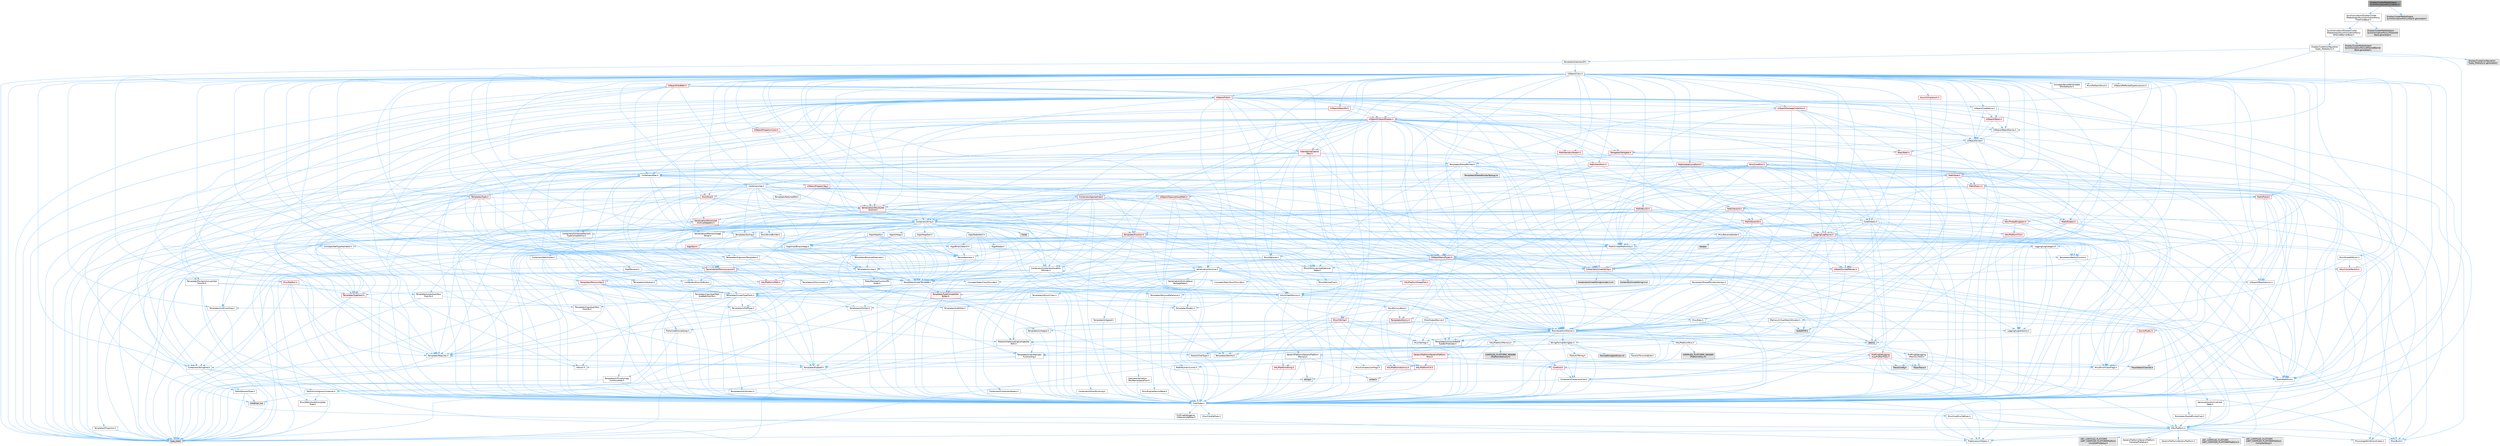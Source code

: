 digraph "DisplayClusterMediaOutputSynchronizationPolicyVblank.h"
{
 // INTERACTIVE_SVG=YES
 // LATEX_PDF_SIZE
  bgcolor="transparent";
  edge [fontname=Helvetica,fontsize=10,labelfontname=Helvetica,labelfontsize=10];
  node [fontname=Helvetica,fontsize=10,shape=box,height=0.2,width=0.4];
  Node1 [id="Node000001",label="DisplayClusterMediaOutput\lSynchronizationPolicyVblank.h",height=0.2,width=0.4,color="gray40", fillcolor="grey60", style="filled", fontcolor="black",tooltip=" "];
  Node1 -> Node2 [id="edge1_Node000001_Node000002",color="steelblue1",style="solid",tooltip=" "];
  Node2 [id="Node000002",label="Synchronization/DisplayCluster\lMediaOutputSynchronizationPolicy\lThresholdBase.h",height=0.2,width=0.4,color="grey40", fillcolor="white", style="filled",URL="$d4/d41/DisplayClusterMediaOutputSynchronizationPolicyThresholdBase_8h.html",tooltip=" "];
  Node2 -> Node3 [id="edge2_Node000002_Node000003",color="steelblue1",style="solid",tooltip=" "];
  Node3 [id="Node000003",label="Synchronization/DisplayCluster\lMediaOutputSynchronizationPolicy\lEthernetBarrierBase.h",height=0.2,width=0.4,color="grey40", fillcolor="white", style="filled",URL="$d0/d9e/DisplayClusterMediaOutputSynchronizationPolicyEthernetBarrierBase_8h.html",tooltip=" "];
  Node3 -> Node4 [id="edge3_Node000003_Node000004",color="steelblue1",style="solid",tooltip=" "];
  Node4 [id="Node000004",label="DisplayClusterConfiguration\lTypes_MediaSync.h",height=0.2,width=0.4,color="grey40", fillcolor="white", style="filled",URL="$de/d48/DisplayClusterConfigurationTypes__MediaSync_8h.html",tooltip=" "];
  Node4 -> Node5 [id="edge4_Node000004_Node000005",color="steelblue1",style="solid",tooltip=" "];
  Node5 [id="Node000005",label="CoreTypes.h",height=0.2,width=0.4,color="grey40", fillcolor="white", style="filled",URL="$dc/dec/CoreTypes_8h.html",tooltip=" "];
  Node5 -> Node6 [id="edge5_Node000005_Node000006",color="steelblue1",style="solid",tooltip=" "];
  Node6 [id="Node000006",label="HAL/Platform.h",height=0.2,width=0.4,color="grey40", fillcolor="white", style="filled",URL="$d9/dd0/Platform_8h.html",tooltip=" "];
  Node6 -> Node7 [id="edge6_Node000006_Node000007",color="steelblue1",style="solid",tooltip=" "];
  Node7 [id="Node000007",label="Misc/Build.h",height=0.2,width=0.4,color="grey40", fillcolor="white", style="filled",URL="$d3/dbb/Build_8h.html",tooltip=" "];
  Node6 -> Node8 [id="edge7_Node000006_Node000008",color="steelblue1",style="solid",tooltip=" "];
  Node8 [id="Node000008",label="Misc/LargeWorldCoordinates.h",height=0.2,width=0.4,color="grey40", fillcolor="white", style="filled",URL="$d2/dcb/LargeWorldCoordinates_8h.html",tooltip=" "];
  Node6 -> Node9 [id="edge8_Node000006_Node000009",color="steelblue1",style="solid",tooltip=" "];
  Node9 [id="Node000009",label="type_traits",height=0.2,width=0.4,color="grey60", fillcolor="#E0E0E0", style="filled",tooltip=" "];
  Node6 -> Node10 [id="edge9_Node000006_Node000010",color="steelblue1",style="solid",tooltip=" "];
  Node10 [id="Node000010",label="PreprocessorHelpers.h",height=0.2,width=0.4,color="grey40", fillcolor="white", style="filled",URL="$db/ddb/PreprocessorHelpers_8h.html",tooltip=" "];
  Node6 -> Node11 [id="edge10_Node000006_Node000011",color="steelblue1",style="solid",tooltip=" "];
  Node11 [id="Node000011",label="UBT_COMPILED_PLATFORM\l/UBT_COMPILED_PLATFORMPlatform\lCompilerPreSetup.h",height=0.2,width=0.4,color="grey60", fillcolor="#E0E0E0", style="filled",tooltip=" "];
  Node6 -> Node12 [id="edge11_Node000006_Node000012",color="steelblue1",style="solid",tooltip=" "];
  Node12 [id="Node000012",label="GenericPlatform/GenericPlatform\lCompilerPreSetup.h",height=0.2,width=0.4,color="grey40", fillcolor="white", style="filled",URL="$d9/dc8/GenericPlatformCompilerPreSetup_8h.html",tooltip=" "];
  Node6 -> Node13 [id="edge12_Node000006_Node000013",color="steelblue1",style="solid",tooltip=" "];
  Node13 [id="Node000013",label="GenericPlatform/GenericPlatform.h",height=0.2,width=0.4,color="grey40", fillcolor="white", style="filled",URL="$d6/d84/GenericPlatform_8h.html",tooltip=" "];
  Node6 -> Node14 [id="edge13_Node000006_Node000014",color="steelblue1",style="solid",tooltip=" "];
  Node14 [id="Node000014",label="UBT_COMPILED_PLATFORM\l/UBT_COMPILED_PLATFORMPlatform.h",height=0.2,width=0.4,color="grey60", fillcolor="#E0E0E0", style="filled",tooltip=" "];
  Node6 -> Node15 [id="edge14_Node000006_Node000015",color="steelblue1",style="solid",tooltip=" "];
  Node15 [id="Node000015",label="UBT_COMPILED_PLATFORM\l/UBT_COMPILED_PLATFORMPlatform\lCompilerSetup.h",height=0.2,width=0.4,color="grey60", fillcolor="#E0E0E0", style="filled",tooltip=" "];
  Node5 -> Node16 [id="edge15_Node000005_Node000016",color="steelblue1",style="solid",tooltip=" "];
  Node16 [id="Node000016",label="ProfilingDebugging\l/UMemoryDefines.h",height=0.2,width=0.4,color="grey40", fillcolor="white", style="filled",URL="$d2/da2/UMemoryDefines_8h.html",tooltip=" "];
  Node5 -> Node17 [id="edge16_Node000005_Node000017",color="steelblue1",style="solid",tooltip=" "];
  Node17 [id="Node000017",label="Misc/CoreMiscDefines.h",height=0.2,width=0.4,color="grey40", fillcolor="white", style="filled",URL="$da/d38/CoreMiscDefines_8h.html",tooltip=" "];
  Node17 -> Node6 [id="edge17_Node000017_Node000006",color="steelblue1",style="solid",tooltip=" "];
  Node17 -> Node10 [id="edge18_Node000017_Node000010",color="steelblue1",style="solid",tooltip=" "];
  Node5 -> Node18 [id="edge19_Node000005_Node000018",color="steelblue1",style="solid",tooltip=" "];
  Node18 [id="Node000018",label="Misc/CoreDefines.h",height=0.2,width=0.4,color="grey40", fillcolor="white", style="filled",URL="$d3/dd2/CoreDefines_8h.html",tooltip=" "];
  Node4 -> Node19 [id="edge20_Node000004_Node000019",color="steelblue1",style="solid",tooltip=" "];
  Node19 [id="Node000019",label="Templates/SharedPointer.h",height=0.2,width=0.4,color="grey40", fillcolor="white", style="filled",URL="$d2/d17/SharedPointer_8h.html",tooltip=" "];
  Node19 -> Node5 [id="edge21_Node000019_Node000005",color="steelblue1",style="solid",tooltip=" "];
  Node19 -> Node20 [id="edge22_Node000019_Node000020",color="steelblue1",style="solid",tooltip=" "];
  Node20 [id="Node000020",label="Misc/IntrusiveUnsetOptional\lState.h",height=0.2,width=0.4,color="grey40", fillcolor="white", style="filled",URL="$d2/d0a/IntrusiveUnsetOptionalState_8h.html",tooltip=" "];
  Node20 -> Node21 [id="edge23_Node000020_Node000021",color="steelblue1",style="solid",tooltip=" "];
  Node21 [id="Node000021",label="Misc/OptionalFwd.h",height=0.2,width=0.4,color="grey40", fillcolor="white", style="filled",URL="$dc/d50/OptionalFwd_8h.html",tooltip=" "];
  Node19 -> Node22 [id="edge24_Node000019_Node000022",color="steelblue1",style="solid",tooltip=" "];
  Node22 [id="Node000022",label="Templates/PointerIsConvertible\lFromTo.h",height=0.2,width=0.4,color="grey40", fillcolor="white", style="filled",URL="$d6/d65/PointerIsConvertibleFromTo_8h.html",tooltip=" "];
  Node22 -> Node5 [id="edge25_Node000022_Node000005",color="steelblue1",style="solid",tooltip=" "];
  Node22 -> Node23 [id="edge26_Node000022_Node000023",color="steelblue1",style="solid",tooltip=" "];
  Node23 [id="Node000023",label="Misc/StaticAssertComplete\lType.h",height=0.2,width=0.4,color="grey40", fillcolor="white", style="filled",URL="$d5/d4e/StaticAssertCompleteType_8h.html",tooltip=" "];
  Node22 -> Node24 [id="edge27_Node000022_Node000024",color="steelblue1",style="solid",tooltip=" "];
  Node24 [id="Node000024",label="Templates/LosesQualifiers\lFromTo.h",height=0.2,width=0.4,color="grey40", fillcolor="white", style="filled",URL="$d2/db3/LosesQualifiersFromTo_8h.html",tooltip=" "];
  Node24 -> Node25 [id="edge28_Node000024_Node000025",color="steelblue1",style="solid",tooltip=" "];
  Node25 [id="Node000025",label="Templates/CopyQualifiers\lFromTo.h",height=0.2,width=0.4,color="grey40", fillcolor="white", style="filled",URL="$d5/db4/CopyQualifiersFromTo_8h.html",tooltip=" "];
  Node24 -> Node9 [id="edge29_Node000024_Node000009",color="steelblue1",style="solid",tooltip=" "];
  Node22 -> Node9 [id="edge30_Node000022_Node000009",color="steelblue1",style="solid",tooltip=" "];
  Node19 -> Node26 [id="edge31_Node000019_Node000026",color="steelblue1",style="solid",tooltip=" "];
  Node26 [id="Node000026",label="Misc/AssertionMacros.h",height=0.2,width=0.4,color="grey40", fillcolor="white", style="filled",URL="$d0/dfa/AssertionMacros_8h.html",tooltip=" "];
  Node26 -> Node5 [id="edge32_Node000026_Node000005",color="steelblue1",style="solid",tooltip=" "];
  Node26 -> Node6 [id="edge33_Node000026_Node000006",color="steelblue1",style="solid",tooltip=" "];
  Node26 -> Node27 [id="edge34_Node000026_Node000027",color="steelblue1",style="solid",tooltip=" "];
  Node27 [id="Node000027",label="HAL/PlatformMisc.h",height=0.2,width=0.4,color="grey40", fillcolor="white", style="filled",URL="$d0/df5/PlatformMisc_8h.html",tooltip=" "];
  Node27 -> Node5 [id="edge35_Node000027_Node000005",color="steelblue1",style="solid",tooltip=" "];
  Node27 -> Node28 [id="edge36_Node000027_Node000028",color="steelblue1",style="solid",tooltip=" "];
  Node28 [id="Node000028",label="GenericPlatform/GenericPlatform\lMisc.h",height=0.2,width=0.4,color="red", fillcolor="#FFF0F0", style="filled",URL="$db/d9a/GenericPlatformMisc_8h.html",tooltip=" "];
  Node28 -> Node29 [id="edge37_Node000028_Node000029",color="steelblue1",style="solid",tooltip=" "];
  Node29 [id="Node000029",label="Containers/StringFwd.h",height=0.2,width=0.4,color="grey40", fillcolor="white", style="filled",URL="$df/d37/StringFwd_8h.html",tooltip=" "];
  Node29 -> Node5 [id="edge38_Node000029_Node000005",color="steelblue1",style="solid",tooltip=" "];
  Node29 -> Node30 [id="edge39_Node000029_Node000030",color="steelblue1",style="solid",tooltip=" "];
  Node30 [id="Node000030",label="Traits/ElementType.h",height=0.2,width=0.4,color="grey40", fillcolor="white", style="filled",URL="$d5/d4f/ElementType_8h.html",tooltip=" "];
  Node30 -> Node6 [id="edge40_Node000030_Node000006",color="steelblue1",style="solid",tooltip=" "];
  Node30 -> Node31 [id="edge41_Node000030_Node000031",color="steelblue1",style="solid",tooltip=" "];
  Node31 [id="Node000031",label="initializer_list",height=0.2,width=0.4,color="grey60", fillcolor="#E0E0E0", style="filled",tooltip=" "];
  Node30 -> Node9 [id="edge42_Node000030_Node000009",color="steelblue1",style="solid",tooltip=" "];
  Node29 -> Node32 [id="edge43_Node000029_Node000032",color="steelblue1",style="solid",tooltip=" "];
  Node32 [id="Node000032",label="Traits/IsContiguousContainer.h",height=0.2,width=0.4,color="grey40", fillcolor="white", style="filled",URL="$d5/d3c/IsContiguousContainer_8h.html",tooltip=" "];
  Node32 -> Node5 [id="edge44_Node000032_Node000005",color="steelblue1",style="solid",tooltip=" "];
  Node32 -> Node23 [id="edge45_Node000032_Node000023",color="steelblue1",style="solid",tooltip=" "];
  Node32 -> Node31 [id="edge46_Node000032_Node000031",color="steelblue1",style="solid",tooltip=" "];
  Node28 -> Node33 [id="edge47_Node000028_Node000033",color="steelblue1",style="solid",tooltip=" "];
  Node33 [id="Node000033",label="CoreFwd.h",height=0.2,width=0.4,color="red", fillcolor="#FFF0F0", style="filled",URL="$d1/d1e/CoreFwd_8h.html",tooltip=" "];
  Node33 -> Node5 [id="edge48_Node000033_Node000005",color="steelblue1",style="solid",tooltip=" "];
  Node33 -> Node34 [id="edge49_Node000033_Node000034",color="steelblue1",style="solid",tooltip=" "];
  Node34 [id="Node000034",label="Containers/ContainersFwd.h",height=0.2,width=0.4,color="grey40", fillcolor="white", style="filled",URL="$d4/d0a/ContainersFwd_8h.html",tooltip=" "];
  Node34 -> Node6 [id="edge50_Node000034_Node000006",color="steelblue1",style="solid",tooltip=" "];
  Node34 -> Node5 [id="edge51_Node000034_Node000005",color="steelblue1",style="solid",tooltip=" "];
  Node34 -> Node32 [id="edge52_Node000034_Node000032",color="steelblue1",style="solid",tooltip=" "];
  Node33 -> Node35 [id="edge53_Node000033_Node000035",color="steelblue1",style="solid",tooltip=" "];
  Node35 [id="Node000035",label="Math/MathFwd.h",height=0.2,width=0.4,color="grey40", fillcolor="white", style="filled",URL="$d2/d10/MathFwd_8h.html",tooltip=" "];
  Node35 -> Node6 [id="edge54_Node000035_Node000006",color="steelblue1",style="solid",tooltip=" "];
  Node28 -> Node5 [id="edge55_Node000028_Node000005",color="steelblue1",style="solid",tooltip=" "];
  Node28 -> Node38 [id="edge56_Node000028_Node000038",color="steelblue1",style="solid",tooltip=" "];
  Node38 [id="Node000038",label="HAL/PlatformCrt.h",height=0.2,width=0.4,color="red", fillcolor="#FFF0F0", style="filled",URL="$d8/d75/PlatformCrt_8h.html",tooltip=" "];
  Node38 -> Node40 [id="edge57_Node000038_Node000040",color="steelblue1",style="solid",tooltip=" "];
  Node40 [id="Node000040",label="wchar.h",height=0.2,width=0.4,color="grey60", fillcolor="#E0E0E0", style="filled",tooltip=" "];
  Node38 -> Node47 [id="edge58_Node000038_Node000047",color="steelblue1",style="solid",tooltip=" "];
  Node47 [id="Node000047",label="string.h",height=0.2,width=0.4,color="grey60", fillcolor="#E0E0E0", style="filled",tooltip=" "];
  Node28 -> Node48 [id="edge59_Node000028_Node000048",color="steelblue1",style="solid",tooltip=" "];
  Node48 [id="Node000048",label="Math/NumericLimits.h",height=0.2,width=0.4,color="grey40", fillcolor="white", style="filled",URL="$df/d1b/NumericLimits_8h.html",tooltip=" "];
  Node48 -> Node5 [id="edge60_Node000048_Node000005",color="steelblue1",style="solid",tooltip=" "];
  Node28 -> Node49 [id="edge61_Node000028_Node000049",color="steelblue1",style="solid",tooltip=" "];
  Node49 [id="Node000049",label="Misc/CompressionFlags.h",height=0.2,width=0.4,color="grey40", fillcolor="white", style="filled",URL="$d9/d76/CompressionFlags_8h.html",tooltip=" "];
  Node28 -> Node50 [id="edge62_Node000028_Node000050",color="steelblue1",style="solid",tooltip=" "];
  Node50 [id="Node000050",label="Misc/EnumClassFlags.h",height=0.2,width=0.4,color="grey40", fillcolor="white", style="filled",URL="$d8/de7/EnumClassFlags_8h.html",tooltip=" "];
  Node27 -> Node53 [id="edge63_Node000027_Node000053",color="steelblue1",style="solid",tooltip=" "];
  Node53 [id="Node000053",label="COMPILED_PLATFORM_HEADER\l(PlatformMisc.h)",height=0.2,width=0.4,color="grey60", fillcolor="#E0E0E0", style="filled",tooltip=" "];
  Node27 -> Node54 [id="edge64_Node000027_Node000054",color="steelblue1",style="solid",tooltip=" "];
  Node54 [id="Node000054",label="ProfilingDebugging\l/CpuProfilerTrace.h",height=0.2,width=0.4,color="red", fillcolor="#FFF0F0", style="filled",URL="$da/dcb/CpuProfilerTrace_8h.html",tooltip=" "];
  Node54 -> Node5 [id="edge65_Node000054_Node000005",color="steelblue1",style="solid",tooltip=" "];
  Node54 -> Node34 [id="edge66_Node000054_Node000034",color="steelblue1",style="solid",tooltip=" "];
  Node54 -> Node55 [id="edge67_Node000054_Node000055",color="steelblue1",style="solid",tooltip=" "];
  Node55 [id="Node000055",label="HAL/PlatformAtomics.h",height=0.2,width=0.4,color="red", fillcolor="#FFF0F0", style="filled",URL="$d3/d36/PlatformAtomics_8h.html",tooltip=" "];
  Node55 -> Node5 [id="edge68_Node000055_Node000005",color="steelblue1",style="solid",tooltip=" "];
  Node54 -> Node10 [id="edge69_Node000054_Node000010",color="steelblue1",style="solid",tooltip=" "];
  Node54 -> Node7 [id="edge70_Node000054_Node000007",color="steelblue1",style="solid",tooltip=" "];
  Node54 -> Node58 [id="edge71_Node000054_Node000058",color="steelblue1",style="solid",tooltip=" "];
  Node58 [id="Node000058",label="Trace/Config.h",height=0.2,width=0.4,color="grey60", fillcolor="#E0E0E0", style="filled",tooltip=" "];
  Node54 -> Node59 [id="edge72_Node000054_Node000059",color="steelblue1",style="solid",tooltip=" "];
  Node59 [id="Node000059",label="Trace/Detail/Channel.h",height=0.2,width=0.4,color="grey60", fillcolor="#E0E0E0", style="filled",tooltip=" "];
  Node54 -> Node61 [id="edge73_Node000054_Node000061",color="steelblue1",style="solid",tooltip=" "];
  Node61 [id="Node000061",label="Trace/Trace.h",height=0.2,width=0.4,color="grey60", fillcolor="#E0E0E0", style="filled",tooltip=" "];
  Node26 -> Node10 [id="edge74_Node000026_Node000010",color="steelblue1",style="solid",tooltip=" "];
  Node26 -> Node62 [id="edge75_Node000026_Node000062",color="steelblue1",style="solid",tooltip=" "];
  Node62 [id="Node000062",label="Templates/EnableIf.h",height=0.2,width=0.4,color="grey40", fillcolor="white", style="filled",URL="$d7/d60/EnableIf_8h.html",tooltip=" "];
  Node62 -> Node5 [id="edge76_Node000062_Node000005",color="steelblue1",style="solid",tooltip=" "];
  Node26 -> Node63 [id="edge77_Node000026_Node000063",color="steelblue1",style="solid",tooltip=" "];
  Node63 [id="Node000063",label="Templates/IsArrayOrRefOf\lTypeByPredicate.h",height=0.2,width=0.4,color="grey40", fillcolor="white", style="filled",URL="$d6/da1/IsArrayOrRefOfTypeByPredicate_8h.html",tooltip=" "];
  Node63 -> Node5 [id="edge78_Node000063_Node000005",color="steelblue1",style="solid",tooltip=" "];
  Node26 -> Node64 [id="edge79_Node000026_Node000064",color="steelblue1",style="solid",tooltip=" "];
  Node64 [id="Node000064",label="Templates/IsValidVariadic\lFunctionArg.h",height=0.2,width=0.4,color="grey40", fillcolor="white", style="filled",URL="$d0/dc8/IsValidVariadicFunctionArg_8h.html",tooltip=" "];
  Node64 -> Node5 [id="edge80_Node000064_Node000005",color="steelblue1",style="solid",tooltip=" "];
  Node64 -> Node65 [id="edge81_Node000064_Node000065",color="steelblue1",style="solid",tooltip=" "];
  Node65 [id="Node000065",label="IsEnum.h",height=0.2,width=0.4,color="grey40", fillcolor="white", style="filled",URL="$d4/de5/IsEnum_8h.html",tooltip=" "];
  Node64 -> Node9 [id="edge82_Node000064_Node000009",color="steelblue1",style="solid",tooltip=" "];
  Node26 -> Node66 [id="edge83_Node000026_Node000066",color="steelblue1",style="solid",tooltip=" "];
  Node66 [id="Node000066",label="Traits/IsCharEncodingCompatible\lWith.h",height=0.2,width=0.4,color="grey40", fillcolor="white", style="filled",URL="$df/dd1/IsCharEncodingCompatibleWith_8h.html",tooltip=" "];
  Node66 -> Node9 [id="edge84_Node000066_Node000009",color="steelblue1",style="solid",tooltip=" "];
  Node66 -> Node67 [id="edge85_Node000066_Node000067",color="steelblue1",style="solid",tooltip=" "];
  Node67 [id="Node000067",label="Traits/IsCharType.h",height=0.2,width=0.4,color="grey40", fillcolor="white", style="filled",URL="$db/d51/IsCharType_8h.html",tooltip=" "];
  Node67 -> Node5 [id="edge86_Node000067_Node000005",color="steelblue1",style="solid",tooltip=" "];
  Node26 -> Node68 [id="edge87_Node000026_Node000068",color="steelblue1",style="solid",tooltip=" "];
  Node68 [id="Node000068",label="Misc/VarArgs.h",height=0.2,width=0.4,color="grey40", fillcolor="white", style="filled",URL="$d5/d6f/VarArgs_8h.html",tooltip=" "];
  Node68 -> Node5 [id="edge88_Node000068_Node000005",color="steelblue1",style="solid",tooltip=" "];
  Node26 -> Node69 [id="edge89_Node000026_Node000069",color="steelblue1",style="solid",tooltip=" "];
  Node69 [id="Node000069",label="String/FormatStringSan.h",height=0.2,width=0.4,color="grey40", fillcolor="white", style="filled",URL="$d3/d8b/FormatStringSan_8h.html",tooltip=" "];
  Node69 -> Node9 [id="edge90_Node000069_Node000009",color="steelblue1",style="solid",tooltip=" "];
  Node69 -> Node5 [id="edge91_Node000069_Node000005",color="steelblue1",style="solid",tooltip=" "];
  Node69 -> Node70 [id="edge92_Node000069_Node000070",color="steelblue1",style="solid",tooltip=" "];
  Node70 [id="Node000070",label="Templates/Requires.h",height=0.2,width=0.4,color="grey40", fillcolor="white", style="filled",URL="$dc/d96/Requires_8h.html",tooltip=" "];
  Node70 -> Node62 [id="edge93_Node000070_Node000062",color="steelblue1",style="solid",tooltip=" "];
  Node70 -> Node9 [id="edge94_Node000070_Node000009",color="steelblue1",style="solid",tooltip=" "];
  Node69 -> Node71 [id="edge95_Node000069_Node000071",color="steelblue1",style="solid",tooltip=" "];
  Node71 [id="Node000071",label="Templates/Identity.h",height=0.2,width=0.4,color="grey40", fillcolor="white", style="filled",URL="$d0/dd5/Identity_8h.html",tooltip=" "];
  Node69 -> Node64 [id="edge96_Node000069_Node000064",color="steelblue1",style="solid",tooltip=" "];
  Node69 -> Node67 [id="edge97_Node000069_Node000067",color="steelblue1",style="solid",tooltip=" "];
  Node69 -> Node72 [id="edge98_Node000069_Node000072",color="steelblue1",style="solid",tooltip=" "];
  Node72 [id="Node000072",label="Traits/IsTEnumAsByte.h",height=0.2,width=0.4,color="grey40", fillcolor="white", style="filled",URL="$d1/de6/IsTEnumAsByte_8h.html",tooltip=" "];
  Node69 -> Node73 [id="edge99_Node000069_Node000073",color="steelblue1",style="solid",tooltip=" "];
  Node73 [id="Node000073",label="Traits/IsTString.h",height=0.2,width=0.4,color="grey40", fillcolor="white", style="filled",URL="$d0/df8/IsTString_8h.html",tooltip=" "];
  Node73 -> Node34 [id="edge100_Node000073_Node000034",color="steelblue1",style="solid",tooltip=" "];
  Node69 -> Node34 [id="edge101_Node000069_Node000034",color="steelblue1",style="solid",tooltip=" "];
  Node69 -> Node74 [id="edge102_Node000069_Node000074",color="steelblue1",style="solid",tooltip=" "];
  Node74 [id="Node000074",label="FormatStringSanErrors.inl",height=0.2,width=0.4,color="grey60", fillcolor="#E0E0E0", style="filled",tooltip=" "];
  Node26 -> Node75 [id="edge103_Node000026_Node000075",color="steelblue1",style="solid",tooltip=" "];
  Node75 [id="Node000075",label="atomic",height=0.2,width=0.4,color="grey60", fillcolor="#E0E0E0", style="filled",tooltip=" "];
  Node19 -> Node76 [id="edge104_Node000019_Node000076",color="steelblue1",style="solid",tooltip=" "];
  Node76 [id="Node000076",label="HAL/UnrealMemory.h",height=0.2,width=0.4,color="grey40", fillcolor="white", style="filled",URL="$d9/d96/UnrealMemory_8h.html",tooltip=" "];
  Node76 -> Node5 [id="edge105_Node000076_Node000005",color="steelblue1",style="solid",tooltip=" "];
  Node76 -> Node77 [id="edge106_Node000076_Node000077",color="steelblue1",style="solid",tooltip=" "];
  Node77 [id="Node000077",label="GenericPlatform/GenericPlatform\lMemory.h",height=0.2,width=0.4,color="grey40", fillcolor="white", style="filled",URL="$dd/d22/GenericPlatformMemory_8h.html",tooltip=" "];
  Node77 -> Node33 [id="edge107_Node000077_Node000033",color="steelblue1",style="solid",tooltip=" "];
  Node77 -> Node5 [id="edge108_Node000077_Node000005",color="steelblue1",style="solid",tooltip=" "];
  Node77 -> Node78 [id="edge109_Node000077_Node000078",color="steelblue1",style="solid",tooltip=" "];
  Node78 [id="Node000078",label="HAL/PlatformString.h",height=0.2,width=0.4,color="red", fillcolor="#FFF0F0", style="filled",URL="$db/db5/PlatformString_8h.html",tooltip=" "];
  Node78 -> Node5 [id="edge110_Node000078_Node000005",color="steelblue1",style="solid",tooltip=" "];
  Node77 -> Node47 [id="edge111_Node000077_Node000047",color="steelblue1",style="solid",tooltip=" "];
  Node77 -> Node40 [id="edge112_Node000077_Node000040",color="steelblue1",style="solid",tooltip=" "];
  Node76 -> Node80 [id="edge113_Node000076_Node000080",color="steelblue1",style="solid",tooltip=" "];
  Node80 [id="Node000080",label="HAL/MemoryBase.h",height=0.2,width=0.4,color="grey40", fillcolor="white", style="filled",URL="$d6/d9f/MemoryBase_8h.html",tooltip=" "];
  Node80 -> Node5 [id="edge114_Node000080_Node000005",color="steelblue1",style="solid",tooltip=" "];
  Node80 -> Node55 [id="edge115_Node000080_Node000055",color="steelblue1",style="solid",tooltip=" "];
  Node80 -> Node38 [id="edge116_Node000080_Node000038",color="steelblue1",style="solid",tooltip=" "];
  Node80 -> Node81 [id="edge117_Node000080_Node000081",color="steelblue1",style="solid",tooltip=" "];
  Node81 [id="Node000081",label="Misc/Exec.h",height=0.2,width=0.4,color="grey40", fillcolor="white", style="filled",URL="$de/ddb/Exec_8h.html",tooltip=" "];
  Node81 -> Node5 [id="edge118_Node000081_Node000005",color="steelblue1",style="solid",tooltip=" "];
  Node81 -> Node26 [id="edge119_Node000081_Node000026",color="steelblue1",style="solid",tooltip=" "];
  Node80 -> Node82 [id="edge120_Node000080_Node000082",color="steelblue1",style="solid",tooltip=" "];
  Node82 [id="Node000082",label="Misc/OutputDevice.h",height=0.2,width=0.4,color="grey40", fillcolor="white", style="filled",URL="$d7/d32/OutputDevice_8h.html",tooltip=" "];
  Node82 -> Node33 [id="edge121_Node000082_Node000033",color="steelblue1",style="solid",tooltip=" "];
  Node82 -> Node5 [id="edge122_Node000082_Node000005",color="steelblue1",style="solid",tooltip=" "];
  Node82 -> Node83 [id="edge123_Node000082_Node000083",color="steelblue1",style="solid",tooltip=" "];
  Node83 [id="Node000083",label="Logging/LogVerbosity.h",height=0.2,width=0.4,color="grey40", fillcolor="white", style="filled",URL="$d2/d8f/LogVerbosity_8h.html",tooltip=" "];
  Node83 -> Node5 [id="edge124_Node000083_Node000005",color="steelblue1",style="solid",tooltip=" "];
  Node82 -> Node68 [id="edge125_Node000082_Node000068",color="steelblue1",style="solid",tooltip=" "];
  Node82 -> Node63 [id="edge126_Node000082_Node000063",color="steelblue1",style="solid",tooltip=" "];
  Node82 -> Node64 [id="edge127_Node000082_Node000064",color="steelblue1",style="solid",tooltip=" "];
  Node82 -> Node66 [id="edge128_Node000082_Node000066",color="steelblue1",style="solid",tooltip=" "];
  Node80 -> Node84 [id="edge129_Node000080_Node000084",color="steelblue1",style="solid",tooltip=" "];
  Node84 [id="Node000084",label="Templates/Atomic.h",height=0.2,width=0.4,color="red", fillcolor="#FFF0F0", style="filled",URL="$d3/d91/Atomic_8h.html",tooltip=" "];
  Node84 -> Node87 [id="edge130_Node000084_Node000087",color="steelblue1",style="solid",tooltip=" "];
  Node87 [id="Node000087",label="Templates/IsIntegral.h",height=0.2,width=0.4,color="grey40", fillcolor="white", style="filled",URL="$da/d64/IsIntegral_8h.html",tooltip=" "];
  Node87 -> Node5 [id="edge131_Node000087_Node000005",color="steelblue1",style="solid",tooltip=" "];
  Node84 -> Node75 [id="edge132_Node000084_Node000075",color="steelblue1",style="solid",tooltip=" "];
  Node76 -> Node93 [id="edge133_Node000076_Node000093",color="steelblue1",style="solid",tooltip=" "];
  Node93 [id="Node000093",label="HAL/PlatformMemory.h",height=0.2,width=0.4,color="grey40", fillcolor="white", style="filled",URL="$de/d68/PlatformMemory_8h.html",tooltip=" "];
  Node93 -> Node5 [id="edge134_Node000093_Node000005",color="steelblue1",style="solid",tooltip=" "];
  Node93 -> Node77 [id="edge135_Node000093_Node000077",color="steelblue1",style="solid",tooltip=" "];
  Node93 -> Node94 [id="edge136_Node000093_Node000094",color="steelblue1",style="solid",tooltip=" "];
  Node94 [id="Node000094",label="COMPILED_PLATFORM_HEADER\l(PlatformMemory.h)",height=0.2,width=0.4,color="grey60", fillcolor="#E0E0E0", style="filled",tooltip=" "];
  Node76 -> Node95 [id="edge137_Node000076_Node000095",color="steelblue1",style="solid",tooltip=" "];
  Node95 [id="Node000095",label="ProfilingDebugging\l/MemoryTrace.h",height=0.2,width=0.4,color="grey40", fillcolor="white", style="filled",URL="$da/dd7/MemoryTrace_8h.html",tooltip=" "];
  Node95 -> Node6 [id="edge138_Node000095_Node000006",color="steelblue1",style="solid",tooltip=" "];
  Node95 -> Node50 [id="edge139_Node000095_Node000050",color="steelblue1",style="solid",tooltip=" "];
  Node95 -> Node58 [id="edge140_Node000095_Node000058",color="steelblue1",style="solid",tooltip=" "];
  Node95 -> Node61 [id="edge141_Node000095_Node000061",color="steelblue1",style="solid",tooltip=" "];
  Node76 -> Node96 [id="edge142_Node000076_Node000096",color="steelblue1",style="solid",tooltip=" "];
  Node96 [id="Node000096",label="Templates/IsPointer.h",height=0.2,width=0.4,color="grey40", fillcolor="white", style="filled",URL="$d7/d05/IsPointer_8h.html",tooltip=" "];
  Node96 -> Node5 [id="edge143_Node000096_Node000005",color="steelblue1",style="solid",tooltip=" "];
  Node19 -> Node97 [id="edge144_Node000019_Node000097",color="steelblue1",style="solid",tooltip=" "];
  Node97 [id="Node000097",label="Containers/Array.h",height=0.2,width=0.4,color="grey40", fillcolor="white", style="filled",URL="$df/dd0/Array_8h.html",tooltip=" "];
  Node97 -> Node5 [id="edge145_Node000097_Node000005",color="steelblue1",style="solid",tooltip=" "];
  Node97 -> Node26 [id="edge146_Node000097_Node000026",color="steelblue1",style="solid",tooltip=" "];
  Node97 -> Node20 [id="edge147_Node000097_Node000020",color="steelblue1",style="solid",tooltip=" "];
  Node97 -> Node98 [id="edge148_Node000097_Node000098",color="steelblue1",style="solid",tooltip=" "];
  Node98 [id="Node000098",label="Misc/ReverseIterate.h",height=0.2,width=0.4,color="grey40", fillcolor="white", style="filled",URL="$db/de3/ReverseIterate_8h.html",tooltip=" "];
  Node98 -> Node6 [id="edge149_Node000098_Node000006",color="steelblue1",style="solid",tooltip=" "];
  Node98 -> Node99 [id="edge150_Node000098_Node000099",color="steelblue1",style="solid",tooltip=" "];
  Node99 [id="Node000099",label="iterator",height=0.2,width=0.4,color="grey60", fillcolor="#E0E0E0", style="filled",tooltip=" "];
  Node97 -> Node76 [id="edge151_Node000097_Node000076",color="steelblue1",style="solid",tooltip=" "];
  Node97 -> Node100 [id="edge152_Node000097_Node000100",color="steelblue1",style="solid",tooltip=" "];
  Node100 [id="Node000100",label="Templates/UnrealTypeTraits.h",height=0.2,width=0.4,color="grey40", fillcolor="white", style="filled",URL="$d2/d2d/UnrealTypeTraits_8h.html",tooltip=" "];
  Node100 -> Node5 [id="edge153_Node000100_Node000005",color="steelblue1",style="solid",tooltip=" "];
  Node100 -> Node96 [id="edge154_Node000100_Node000096",color="steelblue1",style="solid",tooltip=" "];
  Node100 -> Node26 [id="edge155_Node000100_Node000026",color="steelblue1",style="solid",tooltip=" "];
  Node100 -> Node89 [id="edge156_Node000100_Node000089",color="steelblue1",style="solid",tooltip=" "];
  Node89 [id="Node000089",label="Templates/AndOrNot.h",height=0.2,width=0.4,color="grey40", fillcolor="white", style="filled",URL="$db/d0a/AndOrNot_8h.html",tooltip=" "];
  Node89 -> Node5 [id="edge157_Node000089_Node000005",color="steelblue1",style="solid",tooltip=" "];
  Node100 -> Node62 [id="edge158_Node000100_Node000062",color="steelblue1",style="solid",tooltip=" "];
  Node100 -> Node101 [id="edge159_Node000100_Node000101",color="steelblue1",style="solid",tooltip=" "];
  Node101 [id="Node000101",label="Templates/IsArithmetic.h",height=0.2,width=0.4,color="grey40", fillcolor="white", style="filled",URL="$d2/d5d/IsArithmetic_8h.html",tooltip=" "];
  Node101 -> Node5 [id="edge160_Node000101_Node000005",color="steelblue1",style="solid",tooltip=" "];
  Node100 -> Node65 [id="edge161_Node000100_Node000065",color="steelblue1",style="solid",tooltip=" "];
  Node100 -> Node102 [id="edge162_Node000100_Node000102",color="steelblue1",style="solid",tooltip=" "];
  Node102 [id="Node000102",label="Templates/Models.h",height=0.2,width=0.4,color="grey40", fillcolor="white", style="filled",URL="$d3/d0c/Models_8h.html",tooltip=" "];
  Node102 -> Node71 [id="edge163_Node000102_Node000071",color="steelblue1",style="solid",tooltip=" "];
  Node100 -> Node103 [id="edge164_Node000100_Node000103",color="steelblue1",style="solid",tooltip=" "];
  Node103 [id="Node000103",label="Templates/IsPODType.h",height=0.2,width=0.4,color="grey40", fillcolor="white", style="filled",URL="$d7/db1/IsPODType_8h.html",tooltip=" "];
  Node103 -> Node5 [id="edge165_Node000103_Node000005",color="steelblue1",style="solid",tooltip=" "];
  Node100 -> Node104 [id="edge166_Node000100_Node000104",color="steelblue1",style="solid",tooltip=" "];
  Node104 [id="Node000104",label="Templates/IsUECoreType.h",height=0.2,width=0.4,color="grey40", fillcolor="white", style="filled",URL="$d1/db8/IsUECoreType_8h.html",tooltip=" "];
  Node104 -> Node5 [id="edge167_Node000104_Node000005",color="steelblue1",style="solid",tooltip=" "];
  Node104 -> Node9 [id="edge168_Node000104_Node000009",color="steelblue1",style="solid",tooltip=" "];
  Node100 -> Node90 [id="edge169_Node000100_Node000090",color="steelblue1",style="solid",tooltip=" "];
  Node90 [id="Node000090",label="Templates/IsTriviallyCopy\lConstructible.h",height=0.2,width=0.4,color="grey40", fillcolor="white", style="filled",URL="$d3/d78/IsTriviallyCopyConstructible_8h.html",tooltip=" "];
  Node90 -> Node5 [id="edge170_Node000090_Node000005",color="steelblue1",style="solid",tooltip=" "];
  Node90 -> Node9 [id="edge171_Node000090_Node000009",color="steelblue1",style="solid",tooltip=" "];
  Node97 -> Node105 [id="edge172_Node000097_Node000105",color="steelblue1",style="solid",tooltip=" "];
  Node105 [id="Node000105",label="Templates/UnrealTemplate.h",height=0.2,width=0.4,color="grey40", fillcolor="white", style="filled",URL="$d4/d24/UnrealTemplate_8h.html",tooltip=" "];
  Node105 -> Node5 [id="edge173_Node000105_Node000005",color="steelblue1",style="solid",tooltip=" "];
  Node105 -> Node96 [id="edge174_Node000105_Node000096",color="steelblue1",style="solid",tooltip=" "];
  Node105 -> Node76 [id="edge175_Node000105_Node000076",color="steelblue1",style="solid",tooltip=" "];
  Node105 -> Node106 [id="edge176_Node000105_Node000106",color="steelblue1",style="solid",tooltip=" "];
  Node106 [id="Node000106",label="Templates/CopyQualifiers\lAndRefsFromTo.h",height=0.2,width=0.4,color="grey40", fillcolor="white", style="filled",URL="$d3/db3/CopyQualifiersAndRefsFromTo_8h.html",tooltip=" "];
  Node106 -> Node25 [id="edge177_Node000106_Node000025",color="steelblue1",style="solid",tooltip=" "];
  Node105 -> Node100 [id="edge178_Node000105_Node000100",color="steelblue1",style="solid",tooltip=" "];
  Node105 -> Node107 [id="edge179_Node000105_Node000107",color="steelblue1",style="solid",tooltip=" "];
  Node107 [id="Node000107",label="Templates/RemoveReference.h",height=0.2,width=0.4,color="grey40", fillcolor="white", style="filled",URL="$da/dbe/RemoveReference_8h.html",tooltip=" "];
  Node107 -> Node5 [id="edge180_Node000107_Node000005",color="steelblue1",style="solid",tooltip=" "];
  Node105 -> Node70 [id="edge181_Node000105_Node000070",color="steelblue1",style="solid",tooltip=" "];
  Node105 -> Node108 [id="edge182_Node000105_Node000108",color="steelblue1",style="solid",tooltip=" "];
  Node108 [id="Node000108",label="Templates/TypeCompatible\lBytes.h",height=0.2,width=0.4,color="red", fillcolor="#FFF0F0", style="filled",URL="$df/d0a/TypeCompatibleBytes_8h.html",tooltip=" "];
  Node108 -> Node5 [id="edge183_Node000108_Node000005",color="steelblue1",style="solid",tooltip=" "];
  Node108 -> Node47 [id="edge184_Node000108_Node000047",color="steelblue1",style="solid",tooltip=" "];
  Node108 -> Node9 [id="edge185_Node000108_Node000009",color="steelblue1",style="solid",tooltip=" "];
  Node105 -> Node71 [id="edge186_Node000105_Node000071",color="steelblue1",style="solid",tooltip=" "];
  Node105 -> Node32 [id="edge187_Node000105_Node000032",color="steelblue1",style="solid",tooltip=" "];
  Node105 -> Node109 [id="edge188_Node000105_Node000109",color="steelblue1",style="solid",tooltip=" "];
  Node109 [id="Node000109",label="Traits/UseBitwiseSwap.h",height=0.2,width=0.4,color="grey40", fillcolor="white", style="filled",URL="$db/df3/UseBitwiseSwap_8h.html",tooltip=" "];
  Node109 -> Node5 [id="edge189_Node000109_Node000005",color="steelblue1",style="solid",tooltip=" "];
  Node109 -> Node9 [id="edge190_Node000109_Node000009",color="steelblue1",style="solid",tooltip=" "];
  Node105 -> Node9 [id="edge191_Node000105_Node000009",color="steelblue1",style="solid",tooltip=" "];
  Node97 -> Node110 [id="edge192_Node000097_Node000110",color="steelblue1",style="solid",tooltip=" "];
  Node110 [id="Node000110",label="Containers/AllowShrinking.h",height=0.2,width=0.4,color="grey40", fillcolor="white", style="filled",URL="$d7/d1a/AllowShrinking_8h.html",tooltip=" "];
  Node110 -> Node5 [id="edge193_Node000110_Node000005",color="steelblue1",style="solid",tooltip=" "];
  Node97 -> Node111 [id="edge194_Node000097_Node000111",color="steelblue1",style="solid",tooltip=" "];
  Node111 [id="Node000111",label="Containers/ContainerAllocation\lPolicies.h",height=0.2,width=0.4,color="grey40", fillcolor="white", style="filled",URL="$d7/dff/ContainerAllocationPolicies_8h.html",tooltip=" "];
  Node111 -> Node5 [id="edge195_Node000111_Node000005",color="steelblue1",style="solid",tooltip=" "];
  Node111 -> Node112 [id="edge196_Node000111_Node000112",color="steelblue1",style="solid",tooltip=" "];
  Node112 [id="Node000112",label="Containers/ContainerHelpers.h",height=0.2,width=0.4,color="grey40", fillcolor="white", style="filled",URL="$d7/d33/ContainerHelpers_8h.html",tooltip=" "];
  Node112 -> Node5 [id="edge197_Node000112_Node000005",color="steelblue1",style="solid",tooltip=" "];
  Node111 -> Node111 [id="edge198_Node000111_Node000111",color="steelblue1",style="solid",tooltip=" "];
  Node111 -> Node113 [id="edge199_Node000111_Node000113",color="steelblue1",style="solid",tooltip=" "];
  Node113 [id="Node000113",label="HAL/PlatformMath.h",height=0.2,width=0.4,color="red", fillcolor="#FFF0F0", style="filled",URL="$dc/d53/PlatformMath_8h.html",tooltip=" "];
  Node113 -> Node5 [id="edge200_Node000113_Node000005",color="steelblue1",style="solid",tooltip=" "];
  Node111 -> Node76 [id="edge201_Node000111_Node000076",color="steelblue1",style="solid",tooltip=" "];
  Node111 -> Node48 [id="edge202_Node000111_Node000048",color="steelblue1",style="solid",tooltip=" "];
  Node111 -> Node26 [id="edge203_Node000111_Node000026",color="steelblue1",style="solid",tooltip=" "];
  Node111 -> Node121 [id="edge204_Node000111_Node000121",color="steelblue1",style="solid",tooltip=" "];
  Node121 [id="Node000121",label="Templates/IsPolymorphic.h",height=0.2,width=0.4,color="grey40", fillcolor="white", style="filled",URL="$dc/d20/IsPolymorphic_8h.html",tooltip=" "];
  Node111 -> Node122 [id="edge205_Node000111_Node000122",color="steelblue1",style="solid",tooltip=" "];
  Node122 [id="Node000122",label="Templates/MemoryOps.h",height=0.2,width=0.4,color="red", fillcolor="#FFF0F0", style="filled",URL="$db/dea/MemoryOps_8h.html",tooltip=" "];
  Node122 -> Node5 [id="edge206_Node000122_Node000005",color="steelblue1",style="solid",tooltip=" "];
  Node122 -> Node76 [id="edge207_Node000122_Node000076",color="steelblue1",style="solid",tooltip=" "];
  Node122 -> Node90 [id="edge208_Node000122_Node000090",color="steelblue1",style="solid",tooltip=" "];
  Node122 -> Node70 [id="edge209_Node000122_Node000070",color="steelblue1",style="solid",tooltip=" "];
  Node122 -> Node100 [id="edge210_Node000122_Node000100",color="steelblue1",style="solid",tooltip=" "];
  Node122 -> Node109 [id="edge211_Node000122_Node000109",color="steelblue1",style="solid",tooltip=" "];
  Node122 -> Node9 [id="edge212_Node000122_Node000009",color="steelblue1",style="solid",tooltip=" "];
  Node111 -> Node108 [id="edge213_Node000111_Node000108",color="steelblue1",style="solid",tooltip=" "];
  Node111 -> Node9 [id="edge214_Node000111_Node000009",color="steelblue1",style="solid",tooltip=" "];
  Node97 -> Node123 [id="edge215_Node000097_Node000123",color="steelblue1",style="solid",tooltip=" "];
  Node123 [id="Node000123",label="Containers/ContainerElement\lTypeCompatibility.h",height=0.2,width=0.4,color="grey40", fillcolor="white", style="filled",URL="$df/ddf/ContainerElementTypeCompatibility_8h.html",tooltip=" "];
  Node123 -> Node5 [id="edge216_Node000123_Node000005",color="steelblue1",style="solid",tooltip=" "];
  Node123 -> Node100 [id="edge217_Node000123_Node000100",color="steelblue1",style="solid",tooltip=" "];
  Node97 -> Node124 [id="edge218_Node000097_Node000124",color="steelblue1",style="solid",tooltip=" "];
  Node124 [id="Node000124",label="Serialization/Archive.h",height=0.2,width=0.4,color="grey40", fillcolor="white", style="filled",URL="$d7/d3b/Archive_8h.html",tooltip=" "];
  Node124 -> Node33 [id="edge219_Node000124_Node000033",color="steelblue1",style="solid",tooltip=" "];
  Node124 -> Node5 [id="edge220_Node000124_Node000005",color="steelblue1",style="solid",tooltip=" "];
  Node124 -> Node125 [id="edge221_Node000124_Node000125",color="steelblue1",style="solid",tooltip=" "];
  Node125 [id="Node000125",label="HAL/PlatformProperties.h",height=0.2,width=0.4,color="red", fillcolor="#FFF0F0", style="filled",URL="$d9/db0/PlatformProperties_8h.html",tooltip=" "];
  Node125 -> Node5 [id="edge222_Node000125_Node000005",color="steelblue1",style="solid",tooltip=" "];
  Node124 -> Node128 [id="edge223_Node000124_Node000128",color="steelblue1",style="solid",tooltip=" "];
  Node128 [id="Node000128",label="Internationalization\l/TextNamespaceFwd.h",height=0.2,width=0.4,color="grey40", fillcolor="white", style="filled",URL="$d8/d97/TextNamespaceFwd_8h.html",tooltip=" "];
  Node128 -> Node5 [id="edge224_Node000128_Node000005",color="steelblue1",style="solid",tooltip=" "];
  Node124 -> Node35 [id="edge225_Node000124_Node000035",color="steelblue1",style="solid",tooltip=" "];
  Node124 -> Node26 [id="edge226_Node000124_Node000026",color="steelblue1",style="solid",tooltip=" "];
  Node124 -> Node7 [id="edge227_Node000124_Node000007",color="steelblue1",style="solid",tooltip=" "];
  Node124 -> Node49 [id="edge228_Node000124_Node000049",color="steelblue1",style="solid",tooltip=" "];
  Node124 -> Node129 [id="edge229_Node000124_Node000129",color="steelblue1",style="solid",tooltip=" "];
  Node129 [id="Node000129",label="Misc/EngineVersionBase.h",height=0.2,width=0.4,color="grey40", fillcolor="white", style="filled",URL="$d5/d2b/EngineVersionBase_8h.html",tooltip=" "];
  Node129 -> Node5 [id="edge230_Node000129_Node000005",color="steelblue1",style="solid",tooltip=" "];
  Node124 -> Node68 [id="edge231_Node000124_Node000068",color="steelblue1",style="solid",tooltip=" "];
  Node124 -> Node130 [id="edge232_Node000124_Node000130",color="steelblue1",style="solid",tooltip=" "];
  Node130 [id="Node000130",label="Serialization/ArchiveCook\lData.h",height=0.2,width=0.4,color="grey40", fillcolor="white", style="filled",URL="$dc/db6/ArchiveCookData_8h.html",tooltip=" "];
  Node130 -> Node6 [id="edge233_Node000130_Node000006",color="steelblue1",style="solid",tooltip=" "];
  Node124 -> Node131 [id="edge234_Node000124_Node000131",color="steelblue1",style="solid",tooltip=" "];
  Node131 [id="Node000131",label="Serialization/ArchiveSave\lPackageData.h",height=0.2,width=0.4,color="grey40", fillcolor="white", style="filled",URL="$d1/d37/ArchiveSavePackageData_8h.html",tooltip=" "];
  Node124 -> Node62 [id="edge235_Node000124_Node000062",color="steelblue1",style="solid",tooltip=" "];
  Node124 -> Node63 [id="edge236_Node000124_Node000063",color="steelblue1",style="solid",tooltip=" "];
  Node124 -> Node132 [id="edge237_Node000124_Node000132",color="steelblue1",style="solid",tooltip=" "];
  Node132 [id="Node000132",label="Templates/IsEnumClass.h",height=0.2,width=0.4,color="grey40", fillcolor="white", style="filled",URL="$d7/d15/IsEnumClass_8h.html",tooltip=" "];
  Node132 -> Node5 [id="edge238_Node000132_Node000005",color="steelblue1",style="solid",tooltip=" "];
  Node132 -> Node89 [id="edge239_Node000132_Node000089",color="steelblue1",style="solid",tooltip=" "];
  Node124 -> Node118 [id="edge240_Node000124_Node000118",color="steelblue1",style="solid",tooltip=" "];
  Node118 [id="Node000118",label="Templates/IsSigned.h",height=0.2,width=0.4,color="grey40", fillcolor="white", style="filled",URL="$d8/dd8/IsSigned_8h.html",tooltip=" "];
  Node118 -> Node5 [id="edge241_Node000118_Node000005",color="steelblue1",style="solid",tooltip=" "];
  Node124 -> Node64 [id="edge242_Node000124_Node000064",color="steelblue1",style="solid",tooltip=" "];
  Node124 -> Node105 [id="edge243_Node000124_Node000105",color="steelblue1",style="solid",tooltip=" "];
  Node124 -> Node66 [id="edge244_Node000124_Node000066",color="steelblue1",style="solid",tooltip=" "];
  Node124 -> Node133 [id="edge245_Node000124_Node000133",color="steelblue1",style="solid",tooltip=" "];
  Node133 [id="Node000133",label="UObject/ObjectVersion.h",height=0.2,width=0.4,color="grey40", fillcolor="white", style="filled",URL="$da/d63/ObjectVersion_8h.html",tooltip=" "];
  Node133 -> Node5 [id="edge246_Node000133_Node000005",color="steelblue1",style="solid",tooltip=" "];
  Node97 -> Node134 [id="edge247_Node000097_Node000134",color="steelblue1",style="solid",tooltip=" "];
  Node134 [id="Node000134",label="Serialization/MemoryImage\lWriter.h",height=0.2,width=0.4,color="grey40", fillcolor="white", style="filled",URL="$d0/d08/MemoryImageWriter_8h.html",tooltip=" "];
  Node134 -> Node5 [id="edge248_Node000134_Node000005",color="steelblue1",style="solid",tooltip=" "];
  Node134 -> Node135 [id="edge249_Node000134_Node000135",color="steelblue1",style="solid",tooltip=" "];
  Node135 [id="Node000135",label="Serialization/MemoryLayout.h",height=0.2,width=0.4,color="red", fillcolor="#FFF0F0", style="filled",URL="$d7/d66/MemoryLayout_8h.html",tooltip=" "];
  Node135 -> Node136 [id="edge250_Node000135_Node000136",color="steelblue1",style="solid",tooltip=" "];
  Node136 [id="Node000136",label="Concepts/StaticClassProvider.h",height=0.2,width=0.4,color="grey40", fillcolor="white", style="filled",URL="$dd/d83/StaticClassProvider_8h.html",tooltip=" "];
  Node135 -> Node137 [id="edge251_Node000135_Node000137",color="steelblue1",style="solid",tooltip=" "];
  Node137 [id="Node000137",label="Concepts/StaticStructProvider.h",height=0.2,width=0.4,color="grey40", fillcolor="white", style="filled",URL="$d5/d77/StaticStructProvider_8h.html",tooltip=" "];
  Node135 -> Node138 [id="edge252_Node000135_Node000138",color="steelblue1",style="solid",tooltip=" "];
  Node138 [id="Node000138",label="Containers/EnumAsByte.h",height=0.2,width=0.4,color="grey40", fillcolor="white", style="filled",URL="$d6/d9a/EnumAsByte_8h.html",tooltip=" "];
  Node138 -> Node5 [id="edge253_Node000138_Node000005",color="steelblue1",style="solid",tooltip=" "];
  Node138 -> Node103 [id="edge254_Node000138_Node000103",color="steelblue1",style="solid",tooltip=" "];
  Node138 -> Node139 [id="edge255_Node000138_Node000139",color="steelblue1",style="solid",tooltip=" "];
  Node139 [id="Node000139",label="Templates/TypeHash.h",height=0.2,width=0.4,color="red", fillcolor="#FFF0F0", style="filled",URL="$d1/d62/TypeHash_8h.html",tooltip=" "];
  Node139 -> Node5 [id="edge256_Node000139_Node000005",color="steelblue1",style="solid",tooltip=" "];
  Node139 -> Node70 [id="edge257_Node000139_Node000070",color="steelblue1",style="solid",tooltip=" "];
  Node139 -> Node9 [id="edge258_Node000139_Node000009",color="steelblue1",style="solid",tooltip=" "];
  Node135 -> Node29 [id="edge259_Node000135_Node000029",color="steelblue1",style="solid",tooltip=" "];
  Node135 -> Node76 [id="edge260_Node000135_Node000076",color="steelblue1",style="solid",tooltip=" "];
  Node135 -> Node62 [id="edge261_Node000135_Node000062",color="steelblue1",style="solid",tooltip=" "];
  Node135 -> Node147 [id="edge262_Node000135_Node000147",color="steelblue1",style="solid",tooltip=" "];
  Node147 [id="Node000147",label="Templates/IsAbstract.h",height=0.2,width=0.4,color="grey40", fillcolor="white", style="filled",URL="$d8/db7/IsAbstract_8h.html",tooltip=" "];
  Node135 -> Node121 [id="edge263_Node000135_Node000121",color="steelblue1",style="solid",tooltip=" "];
  Node135 -> Node102 [id="edge264_Node000135_Node000102",color="steelblue1",style="solid",tooltip=" "];
  Node135 -> Node105 [id="edge265_Node000135_Node000105",color="steelblue1",style="solid",tooltip=" "];
  Node97 -> Node148 [id="edge266_Node000097_Node000148",color="steelblue1",style="solid",tooltip=" "];
  Node148 [id="Node000148",label="Algo/Heapify.h",height=0.2,width=0.4,color="grey40", fillcolor="white", style="filled",URL="$d0/d2a/Heapify_8h.html",tooltip=" "];
  Node148 -> Node149 [id="edge267_Node000148_Node000149",color="steelblue1",style="solid",tooltip=" "];
  Node149 [id="Node000149",label="Algo/Impl/BinaryHeap.h",height=0.2,width=0.4,color="grey40", fillcolor="white", style="filled",URL="$d7/da3/Algo_2Impl_2BinaryHeap_8h.html",tooltip=" "];
  Node149 -> Node150 [id="edge268_Node000149_Node000150",color="steelblue1",style="solid",tooltip=" "];
  Node150 [id="Node000150",label="Templates/Invoke.h",height=0.2,width=0.4,color="grey40", fillcolor="white", style="filled",URL="$d7/deb/Invoke_8h.html",tooltip=" "];
  Node150 -> Node5 [id="edge269_Node000150_Node000005",color="steelblue1",style="solid",tooltip=" "];
  Node150 -> Node151 [id="edge270_Node000150_Node000151",color="steelblue1",style="solid",tooltip=" "];
  Node151 [id="Node000151",label="Traits/MemberFunctionPtr\lOuter.h",height=0.2,width=0.4,color="grey40", fillcolor="white", style="filled",URL="$db/da7/MemberFunctionPtrOuter_8h.html",tooltip=" "];
  Node150 -> Node105 [id="edge271_Node000150_Node000105",color="steelblue1",style="solid",tooltip=" "];
  Node150 -> Node9 [id="edge272_Node000150_Node000009",color="steelblue1",style="solid",tooltip=" "];
  Node149 -> Node152 [id="edge273_Node000149_Node000152",color="steelblue1",style="solid",tooltip=" "];
  Node152 [id="Node000152",label="Templates/Projection.h",height=0.2,width=0.4,color="grey40", fillcolor="white", style="filled",URL="$d7/df0/Projection_8h.html",tooltip=" "];
  Node152 -> Node9 [id="edge274_Node000152_Node000009",color="steelblue1",style="solid",tooltip=" "];
  Node149 -> Node153 [id="edge275_Node000149_Node000153",color="steelblue1",style="solid",tooltip=" "];
  Node153 [id="Node000153",label="Templates/ReversePredicate.h",height=0.2,width=0.4,color="grey40", fillcolor="white", style="filled",URL="$d8/d28/ReversePredicate_8h.html",tooltip=" "];
  Node153 -> Node150 [id="edge276_Node000153_Node000150",color="steelblue1",style="solid",tooltip=" "];
  Node153 -> Node105 [id="edge277_Node000153_Node000105",color="steelblue1",style="solid",tooltip=" "];
  Node149 -> Node9 [id="edge278_Node000149_Node000009",color="steelblue1",style="solid",tooltip=" "];
  Node148 -> Node154 [id="edge279_Node000148_Node000154",color="steelblue1",style="solid",tooltip=" "];
  Node154 [id="Node000154",label="Templates/IdentityFunctor.h",height=0.2,width=0.4,color="grey40", fillcolor="white", style="filled",URL="$d7/d2e/IdentityFunctor_8h.html",tooltip=" "];
  Node154 -> Node6 [id="edge280_Node000154_Node000006",color="steelblue1",style="solid",tooltip=" "];
  Node148 -> Node150 [id="edge281_Node000148_Node000150",color="steelblue1",style="solid",tooltip=" "];
  Node148 -> Node155 [id="edge282_Node000148_Node000155",color="steelblue1",style="solid",tooltip=" "];
  Node155 [id="Node000155",label="Templates/Less.h",height=0.2,width=0.4,color="grey40", fillcolor="white", style="filled",URL="$de/dc8/Less_8h.html",tooltip=" "];
  Node155 -> Node5 [id="edge283_Node000155_Node000005",color="steelblue1",style="solid",tooltip=" "];
  Node155 -> Node105 [id="edge284_Node000155_Node000105",color="steelblue1",style="solid",tooltip=" "];
  Node148 -> Node105 [id="edge285_Node000148_Node000105",color="steelblue1",style="solid",tooltip=" "];
  Node97 -> Node156 [id="edge286_Node000097_Node000156",color="steelblue1",style="solid",tooltip=" "];
  Node156 [id="Node000156",label="Algo/HeapSort.h",height=0.2,width=0.4,color="grey40", fillcolor="white", style="filled",URL="$d3/d92/HeapSort_8h.html",tooltip=" "];
  Node156 -> Node149 [id="edge287_Node000156_Node000149",color="steelblue1",style="solid",tooltip=" "];
  Node156 -> Node154 [id="edge288_Node000156_Node000154",color="steelblue1",style="solid",tooltip=" "];
  Node156 -> Node155 [id="edge289_Node000156_Node000155",color="steelblue1",style="solid",tooltip=" "];
  Node156 -> Node105 [id="edge290_Node000156_Node000105",color="steelblue1",style="solid",tooltip=" "];
  Node97 -> Node157 [id="edge291_Node000097_Node000157",color="steelblue1",style="solid",tooltip=" "];
  Node157 [id="Node000157",label="Algo/IsHeap.h",height=0.2,width=0.4,color="grey40", fillcolor="white", style="filled",URL="$de/d32/IsHeap_8h.html",tooltip=" "];
  Node157 -> Node149 [id="edge292_Node000157_Node000149",color="steelblue1",style="solid",tooltip=" "];
  Node157 -> Node154 [id="edge293_Node000157_Node000154",color="steelblue1",style="solid",tooltip=" "];
  Node157 -> Node150 [id="edge294_Node000157_Node000150",color="steelblue1",style="solid",tooltip=" "];
  Node157 -> Node155 [id="edge295_Node000157_Node000155",color="steelblue1",style="solid",tooltip=" "];
  Node157 -> Node105 [id="edge296_Node000157_Node000105",color="steelblue1",style="solid",tooltip=" "];
  Node97 -> Node149 [id="edge297_Node000097_Node000149",color="steelblue1",style="solid",tooltip=" "];
  Node97 -> Node158 [id="edge298_Node000097_Node000158",color="steelblue1",style="solid",tooltip=" "];
  Node158 [id="Node000158",label="Algo/StableSort.h",height=0.2,width=0.4,color="grey40", fillcolor="white", style="filled",URL="$d7/d3c/StableSort_8h.html",tooltip=" "];
  Node158 -> Node159 [id="edge299_Node000158_Node000159",color="steelblue1",style="solid",tooltip=" "];
  Node159 [id="Node000159",label="Algo/BinarySearch.h",height=0.2,width=0.4,color="grey40", fillcolor="white", style="filled",URL="$db/db4/BinarySearch_8h.html",tooltip=" "];
  Node159 -> Node154 [id="edge300_Node000159_Node000154",color="steelblue1",style="solid",tooltip=" "];
  Node159 -> Node150 [id="edge301_Node000159_Node000150",color="steelblue1",style="solid",tooltip=" "];
  Node159 -> Node155 [id="edge302_Node000159_Node000155",color="steelblue1",style="solid",tooltip=" "];
  Node158 -> Node160 [id="edge303_Node000158_Node000160",color="steelblue1",style="solid",tooltip=" "];
  Node160 [id="Node000160",label="Algo/Rotate.h",height=0.2,width=0.4,color="grey40", fillcolor="white", style="filled",URL="$dd/da7/Rotate_8h.html",tooltip=" "];
  Node160 -> Node105 [id="edge304_Node000160_Node000105",color="steelblue1",style="solid",tooltip=" "];
  Node158 -> Node154 [id="edge305_Node000158_Node000154",color="steelblue1",style="solid",tooltip=" "];
  Node158 -> Node150 [id="edge306_Node000158_Node000150",color="steelblue1",style="solid",tooltip=" "];
  Node158 -> Node155 [id="edge307_Node000158_Node000155",color="steelblue1",style="solid",tooltip=" "];
  Node158 -> Node105 [id="edge308_Node000158_Node000105",color="steelblue1",style="solid",tooltip=" "];
  Node97 -> Node161 [id="edge309_Node000097_Node000161",color="steelblue1",style="solid",tooltip=" "];
  Node161 [id="Node000161",label="Concepts/GetTypeHashable.h",height=0.2,width=0.4,color="grey40", fillcolor="white", style="filled",URL="$d3/da2/GetTypeHashable_8h.html",tooltip=" "];
  Node161 -> Node5 [id="edge310_Node000161_Node000005",color="steelblue1",style="solid",tooltip=" "];
  Node161 -> Node139 [id="edge311_Node000161_Node000139",color="steelblue1",style="solid",tooltip=" "];
  Node97 -> Node154 [id="edge312_Node000097_Node000154",color="steelblue1",style="solid",tooltip=" "];
  Node97 -> Node150 [id="edge313_Node000097_Node000150",color="steelblue1",style="solid",tooltip=" "];
  Node97 -> Node155 [id="edge314_Node000097_Node000155",color="steelblue1",style="solid",tooltip=" "];
  Node97 -> Node24 [id="edge315_Node000097_Node000024",color="steelblue1",style="solid",tooltip=" "];
  Node97 -> Node70 [id="edge316_Node000097_Node000070",color="steelblue1",style="solid",tooltip=" "];
  Node97 -> Node162 [id="edge317_Node000097_Node000162",color="steelblue1",style="solid",tooltip=" "];
  Node162 [id="Node000162",label="Templates/Sorting.h",height=0.2,width=0.4,color="grey40", fillcolor="white", style="filled",URL="$d3/d9e/Sorting_8h.html",tooltip=" "];
  Node162 -> Node5 [id="edge318_Node000162_Node000005",color="steelblue1",style="solid",tooltip=" "];
  Node162 -> Node159 [id="edge319_Node000162_Node000159",color="steelblue1",style="solid",tooltip=" "];
  Node162 -> Node163 [id="edge320_Node000162_Node000163",color="steelblue1",style="solid",tooltip=" "];
  Node163 [id="Node000163",label="Algo/Sort.h",height=0.2,width=0.4,color="red", fillcolor="#FFF0F0", style="filled",URL="$d1/d87/Sort_8h.html",tooltip=" "];
  Node162 -> Node113 [id="edge321_Node000162_Node000113",color="steelblue1",style="solid",tooltip=" "];
  Node162 -> Node155 [id="edge322_Node000162_Node000155",color="steelblue1",style="solid",tooltip=" "];
  Node97 -> Node166 [id="edge323_Node000097_Node000166",color="steelblue1",style="solid",tooltip=" "];
  Node166 [id="Node000166",label="Templates/AlignmentTemplates.h",height=0.2,width=0.4,color="grey40", fillcolor="white", style="filled",URL="$dd/d32/AlignmentTemplates_8h.html",tooltip=" "];
  Node166 -> Node5 [id="edge324_Node000166_Node000005",color="steelblue1",style="solid",tooltip=" "];
  Node166 -> Node87 [id="edge325_Node000166_Node000087",color="steelblue1",style="solid",tooltip=" "];
  Node166 -> Node96 [id="edge326_Node000166_Node000096",color="steelblue1",style="solid",tooltip=" "];
  Node97 -> Node30 [id="edge327_Node000097_Node000030",color="steelblue1",style="solid",tooltip=" "];
  Node97 -> Node119 [id="edge328_Node000097_Node000119",color="steelblue1",style="solid",tooltip=" "];
  Node119 [id="Node000119",label="limits",height=0.2,width=0.4,color="grey60", fillcolor="#E0E0E0", style="filled",tooltip=" "];
  Node97 -> Node9 [id="edge329_Node000097_Node000009",color="steelblue1",style="solid",tooltip=" "];
  Node19 -> Node167 [id="edge330_Node000019_Node000167",color="steelblue1",style="solid",tooltip=" "];
  Node167 [id="Node000167",label="Containers/Map.h",height=0.2,width=0.4,color="grey40", fillcolor="white", style="filled",URL="$df/d79/Map_8h.html",tooltip=" "];
  Node167 -> Node5 [id="edge331_Node000167_Node000005",color="steelblue1",style="solid",tooltip=" "];
  Node167 -> Node168 [id="edge332_Node000167_Node000168",color="steelblue1",style="solid",tooltip=" "];
  Node168 [id="Node000168",label="Algo/Reverse.h",height=0.2,width=0.4,color="grey40", fillcolor="white", style="filled",URL="$d5/d93/Reverse_8h.html",tooltip=" "];
  Node168 -> Node5 [id="edge333_Node000168_Node000005",color="steelblue1",style="solid",tooltip=" "];
  Node168 -> Node105 [id="edge334_Node000168_Node000105",color="steelblue1",style="solid",tooltip=" "];
  Node167 -> Node123 [id="edge335_Node000167_Node000123",color="steelblue1",style="solid",tooltip=" "];
  Node167 -> Node169 [id="edge336_Node000167_Node000169",color="steelblue1",style="solid",tooltip=" "];
  Node169 [id="Node000169",label="Containers/Set.h",height=0.2,width=0.4,color="grey40", fillcolor="white", style="filled",URL="$d4/d45/Set_8h.html",tooltip=" "];
  Node169 -> Node111 [id="edge337_Node000169_Node000111",color="steelblue1",style="solid",tooltip=" "];
  Node169 -> Node123 [id="edge338_Node000169_Node000123",color="steelblue1",style="solid",tooltip=" "];
  Node169 -> Node170 [id="edge339_Node000169_Node000170",color="steelblue1",style="solid",tooltip=" "];
  Node170 [id="Node000170",label="Containers/SetUtilities.h",height=0.2,width=0.4,color="grey40", fillcolor="white", style="filled",URL="$dc/de5/SetUtilities_8h.html",tooltip=" "];
  Node170 -> Node5 [id="edge340_Node000170_Node000005",color="steelblue1",style="solid",tooltip=" "];
  Node170 -> Node135 [id="edge341_Node000170_Node000135",color="steelblue1",style="solid",tooltip=" "];
  Node170 -> Node122 [id="edge342_Node000170_Node000122",color="steelblue1",style="solid",tooltip=" "];
  Node170 -> Node100 [id="edge343_Node000170_Node000100",color="steelblue1",style="solid",tooltip=" "];
  Node169 -> Node171 [id="edge344_Node000169_Node000171",color="steelblue1",style="solid",tooltip=" "];
  Node171 [id="Node000171",label="Containers/SparseArray.h",height=0.2,width=0.4,color="red", fillcolor="#FFF0F0", style="filled",URL="$d5/dbf/SparseArray_8h.html",tooltip=" "];
  Node171 -> Node5 [id="edge345_Node000171_Node000005",color="steelblue1",style="solid",tooltip=" "];
  Node171 -> Node26 [id="edge346_Node000171_Node000026",color="steelblue1",style="solid",tooltip=" "];
  Node171 -> Node76 [id="edge347_Node000171_Node000076",color="steelblue1",style="solid",tooltip=" "];
  Node171 -> Node100 [id="edge348_Node000171_Node000100",color="steelblue1",style="solid",tooltip=" "];
  Node171 -> Node105 [id="edge349_Node000171_Node000105",color="steelblue1",style="solid",tooltip=" "];
  Node171 -> Node111 [id="edge350_Node000171_Node000111",color="steelblue1",style="solid",tooltip=" "];
  Node171 -> Node155 [id="edge351_Node000171_Node000155",color="steelblue1",style="solid",tooltip=" "];
  Node171 -> Node97 [id="edge352_Node000171_Node000097",color="steelblue1",style="solid",tooltip=" "];
  Node171 -> Node165 [id="edge353_Node000171_Node000165",color="steelblue1",style="solid",tooltip=" "];
  Node165 [id="Node000165",label="Math/UnrealMathUtility.h",height=0.2,width=0.4,color="grey40", fillcolor="white", style="filled",URL="$db/db8/UnrealMathUtility_8h.html",tooltip=" "];
  Node165 -> Node5 [id="edge354_Node000165_Node000005",color="steelblue1",style="solid",tooltip=" "];
  Node165 -> Node26 [id="edge355_Node000165_Node000026",color="steelblue1",style="solid",tooltip=" "];
  Node165 -> Node113 [id="edge356_Node000165_Node000113",color="steelblue1",style="solid",tooltip=" "];
  Node165 -> Node35 [id="edge357_Node000165_Node000035",color="steelblue1",style="solid",tooltip=" "];
  Node165 -> Node71 [id="edge358_Node000165_Node000071",color="steelblue1",style="solid",tooltip=" "];
  Node165 -> Node70 [id="edge359_Node000165_Node000070",color="steelblue1",style="solid",tooltip=" "];
  Node171 -> Node174 [id="edge360_Node000171_Node000174",color="steelblue1",style="solid",tooltip=" "];
  Node174 [id="Node000174",label="Serialization/Structured\lArchive.h",height=0.2,width=0.4,color="red", fillcolor="#FFF0F0", style="filled",URL="$d9/d1e/StructuredArchive_8h.html",tooltip=" "];
  Node174 -> Node97 [id="edge361_Node000174_Node000097",color="steelblue1",style="solid",tooltip=" "];
  Node174 -> Node111 [id="edge362_Node000174_Node000111",color="steelblue1",style="solid",tooltip=" "];
  Node174 -> Node5 [id="edge363_Node000174_Node000005",color="steelblue1",style="solid",tooltip=" "];
  Node174 -> Node7 [id="edge364_Node000174_Node000007",color="steelblue1",style="solid",tooltip=" "];
  Node174 -> Node124 [id="edge365_Node000174_Node000124",color="steelblue1",style="solid",tooltip=" "];
  Node174 -> Node178 [id="edge366_Node000174_Node000178",color="steelblue1",style="solid",tooltip=" "];
  Node178 [id="Node000178",label="Serialization/Structured\lArchiveAdapters.h",height=0.2,width=0.4,color="red", fillcolor="#FFF0F0", style="filled",URL="$d3/de1/StructuredArchiveAdapters_8h.html",tooltip=" "];
  Node178 -> Node5 [id="edge367_Node000178_Node000005",color="steelblue1",style="solid",tooltip=" "];
  Node178 -> Node102 [id="edge368_Node000178_Node000102",color="steelblue1",style="solid",tooltip=" "];
  Node171 -> Node134 [id="edge369_Node000171_Node000134",color="steelblue1",style="solid",tooltip=" "];
  Node171 -> Node190 [id="edge370_Node000171_Node000190",color="steelblue1",style="solid",tooltip=" "];
  Node190 [id="Node000190",label="Containers/UnrealString.h",height=0.2,width=0.4,color="red", fillcolor="#FFF0F0", style="filled",URL="$d5/dba/UnrealString_8h.html",tooltip=" "];
  Node190 -> Node191 [id="edge371_Node000190_Node000191",color="steelblue1",style="solid",tooltip=" "];
  Node191 [id="Node000191",label="Containers/UnrealStringIncludes.h.inl",height=0.2,width=0.4,color="grey60", fillcolor="#E0E0E0", style="filled",tooltip=" "];
  Node190 -> Node192 [id="edge372_Node000190_Node000192",color="steelblue1",style="solid",tooltip=" "];
  Node192 [id="Node000192",label="Containers/UnrealString.h.inl",height=0.2,width=0.4,color="grey60", fillcolor="#E0E0E0", style="filled",tooltip=" "];
  Node171 -> Node20 [id="edge373_Node000171_Node000020",color="steelblue1",style="solid",tooltip=" "];
  Node169 -> Node34 [id="edge374_Node000169_Node000034",color="steelblue1",style="solid",tooltip=" "];
  Node169 -> Node165 [id="edge375_Node000169_Node000165",color="steelblue1",style="solid",tooltip=" "];
  Node169 -> Node26 [id="edge376_Node000169_Node000026",color="steelblue1",style="solid",tooltip=" "];
  Node169 -> Node194 [id="edge377_Node000169_Node000194",color="steelblue1",style="solid",tooltip=" "];
  Node194 [id="Node000194",label="Misc/StructBuilder.h",height=0.2,width=0.4,color="grey40", fillcolor="white", style="filled",URL="$d9/db3/StructBuilder_8h.html",tooltip=" "];
  Node194 -> Node5 [id="edge378_Node000194_Node000005",color="steelblue1",style="solid",tooltip=" "];
  Node194 -> Node165 [id="edge379_Node000194_Node000165",color="steelblue1",style="solid",tooltip=" "];
  Node194 -> Node166 [id="edge380_Node000194_Node000166",color="steelblue1",style="solid",tooltip=" "];
  Node169 -> Node134 [id="edge381_Node000169_Node000134",color="steelblue1",style="solid",tooltip=" "];
  Node169 -> Node174 [id="edge382_Node000169_Node000174",color="steelblue1",style="solid",tooltip=" "];
  Node169 -> Node195 [id="edge383_Node000169_Node000195",color="steelblue1",style="solid",tooltip=" "];
  Node195 [id="Node000195",label="Templates/Function.h",height=0.2,width=0.4,color="red", fillcolor="#FFF0F0", style="filled",URL="$df/df5/Function_8h.html",tooltip=" "];
  Node195 -> Node5 [id="edge384_Node000195_Node000005",color="steelblue1",style="solid",tooltip=" "];
  Node195 -> Node26 [id="edge385_Node000195_Node000026",color="steelblue1",style="solid",tooltip=" "];
  Node195 -> Node20 [id="edge386_Node000195_Node000020",color="steelblue1",style="solid",tooltip=" "];
  Node195 -> Node76 [id="edge387_Node000195_Node000076",color="steelblue1",style="solid",tooltip=" "];
  Node195 -> Node100 [id="edge388_Node000195_Node000100",color="steelblue1",style="solid",tooltip=" "];
  Node195 -> Node150 [id="edge389_Node000195_Node000150",color="steelblue1",style="solid",tooltip=" "];
  Node195 -> Node105 [id="edge390_Node000195_Node000105",color="steelblue1",style="solid",tooltip=" "];
  Node195 -> Node70 [id="edge391_Node000195_Node000070",color="steelblue1",style="solid",tooltip=" "];
  Node195 -> Node165 [id="edge392_Node000195_Node000165",color="steelblue1",style="solid",tooltip=" "];
  Node195 -> Node9 [id="edge393_Node000195_Node000009",color="steelblue1",style="solid",tooltip=" "];
  Node169 -> Node197 [id="edge394_Node000169_Node000197",color="steelblue1",style="solid",tooltip=" "];
  Node197 [id="Node000197",label="Templates/RetainedRef.h",height=0.2,width=0.4,color="grey40", fillcolor="white", style="filled",URL="$d1/dac/RetainedRef_8h.html",tooltip=" "];
  Node169 -> Node162 [id="edge395_Node000169_Node000162",color="steelblue1",style="solid",tooltip=" "];
  Node169 -> Node139 [id="edge396_Node000169_Node000139",color="steelblue1",style="solid",tooltip=" "];
  Node169 -> Node105 [id="edge397_Node000169_Node000105",color="steelblue1",style="solid",tooltip=" "];
  Node169 -> Node31 [id="edge398_Node000169_Node000031",color="steelblue1",style="solid",tooltip=" "];
  Node169 -> Node9 [id="edge399_Node000169_Node000009",color="steelblue1",style="solid",tooltip=" "];
  Node167 -> Node190 [id="edge400_Node000167_Node000190",color="steelblue1",style="solid",tooltip=" "];
  Node167 -> Node26 [id="edge401_Node000167_Node000026",color="steelblue1",style="solid",tooltip=" "];
  Node167 -> Node194 [id="edge402_Node000167_Node000194",color="steelblue1",style="solid",tooltip=" "];
  Node167 -> Node195 [id="edge403_Node000167_Node000195",color="steelblue1",style="solid",tooltip=" "];
  Node167 -> Node162 [id="edge404_Node000167_Node000162",color="steelblue1",style="solid",tooltip=" "];
  Node167 -> Node198 [id="edge405_Node000167_Node000198",color="steelblue1",style="solid",tooltip=" "];
  Node198 [id="Node000198",label="Templates/Tuple.h",height=0.2,width=0.4,color="red", fillcolor="#FFF0F0", style="filled",URL="$d2/d4f/Tuple_8h.html",tooltip=" "];
  Node198 -> Node5 [id="edge406_Node000198_Node000005",color="steelblue1",style="solid",tooltip=" "];
  Node198 -> Node105 [id="edge407_Node000198_Node000105",color="steelblue1",style="solid",tooltip=" "];
  Node198 -> Node150 [id="edge408_Node000198_Node000150",color="steelblue1",style="solid",tooltip=" "];
  Node198 -> Node174 [id="edge409_Node000198_Node000174",color="steelblue1",style="solid",tooltip=" "];
  Node198 -> Node135 [id="edge410_Node000198_Node000135",color="steelblue1",style="solid",tooltip=" "];
  Node198 -> Node70 [id="edge411_Node000198_Node000070",color="steelblue1",style="solid",tooltip=" "];
  Node198 -> Node139 [id="edge412_Node000198_Node000139",color="steelblue1",style="solid",tooltip=" "];
  Node198 -> Node9 [id="edge413_Node000198_Node000009",color="steelblue1",style="solid",tooltip=" "];
  Node167 -> Node105 [id="edge414_Node000167_Node000105",color="steelblue1",style="solid",tooltip=" "];
  Node167 -> Node100 [id="edge415_Node000167_Node000100",color="steelblue1",style="solid",tooltip=" "];
  Node167 -> Node9 [id="edge416_Node000167_Node000009",color="steelblue1",style="solid",tooltip=" "];
  Node19 -> Node201 [id="edge417_Node000019_Node000201",color="steelblue1",style="solid",tooltip=" "];
  Node201 [id="Node000201",label="CoreGlobals.h",height=0.2,width=0.4,color="grey40", fillcolor="white", style="filled",URL="$d5/d8c/CoreGlobals_8h.html",tooltip=" "];
  Node201 -> Node190 [id="edge418_Node000201_Node000190",color="steelblue1",style="solid",tooltip=" "];
  Node201 -> Node5 [id="edge419_Node000201_Node000005",color="steelblue1",style="solid",tooltip=" "];
  Node201 -> Node202 [id="edge420_Node000201_Node000202",color="steelblue1",style="solid",tooltip=" "];
  Node202 [id="Node000202",label="HAL/PlatformTLS.h",height=0.2,width=0.4,color="red", fillcolor="#FFF0F0", style="filled",URL="$d0/def/PlatformTLS_8h.html",tooltip=" "];
  Node202 -> Node5 [id="edge421_Node000202_Node000005",color="steelblue1",style="solid",tooltip=" "];
  Node201 -> Node205 [id="edge422_Node000201_Node000205",color="steelblue1",style="solid",tooltip=" "];
  Node205 [id="Node000205",label="Logging/LogMacros.h",height=0.2,width=0.4,color="red", fillcolor="#FFF0F0", style="filled",URL="$d0/d16/LogMacros_8h.html",tooltip=" "];
  Node205 -> Node190 [id="edge423_Node000205_Node000190",color="steelblue1",style="solid",tooltip=" "];
  Node205 -> Node5 [id="edge424_Node000205_Node000005",color="steelblue1",style="solid",tooltip=" "];
  Node205 -> Node10 [id="edge425_Node000205_Node000010",color="steelblue1",style="solid",tooltip=" "];
  Node205 -> Node206 [id="edge426_Node000205_Node000206",color="steelblue1",style="solid",tooltip=" "];
  Node206 [id="Node000206",label="Logging/LogCategory.h",height=0.2,width=0.4,color="grey40", fillcolor="white", style="filled",URL="$d9/d36/LogCategory_8h.html",tooltip=" "];
  Node206 -> Node5 [id="edge427_Node000206_Node000005",color="steelblue1",style="solid",tooltip=" "];
  Node206 -> Node83 [id="edge428_Node000206_Node000083",color="steelblue1",style="solid",tooltip=" "];
  Node206 -> Node207 [id="edge429_Node000206_Node000207",color="steelblue1",style="solid",tooltip=" "];
  Node207 [id="Node000207",label="UObject/NameTypes.h",height=0.2,width=0.4,color="red", fillcolor="#FFF0F0", style="filled",URL="$d6/d35/NameTypes_8h.html",tooltip=" "];
  Node207 -> Node5 [id="edge430_Node000207_Node000005",color="steelblue1",style="solid",tooltip=" "];
  Node207 -> Node26 [id="edge431_Node000207_Node000026",color="steelblue1",style="solid",tooltip=" "];
  Node207 -> Node76 [id="edge432_Node000207_Node000076",color="steelblue1",style="solid",tooltip=" "];
  Node207 -> Node100 [id="edge433_Node000207_Node000100",color="steelblue1",style="solid",tooltip=" "];
  Node207 -> Node105 [id="edge434_Node000207_Node000105",color="steelblue1",style="solid",tooltip=" "];
  Node207 -> Node190 [id="edge435_Node000207_Node000190",color="steelblue1",style="solid",tooltip=" "];
  Node207 -> Node208 [id="edge436_Node000207_Node000208",color="steelblue1",style="solid",tooltip=" "];
  Node208 [id="Node000208",label="HAL/CriticalSection.h",height=0.2,width=0.4,color="red", fillcolor="#FFF0F0", style="filled",URL="$d6/d90/CriticalSection_8h.html",tooltip=" "];
  Node207 -> Node29 [id="edge437_Node000207_Node000029",color="steelblue1",style="solid",tooltip=" "];
  Node207 -> Node212 [id="edge438_Node000207_Node000212",color="steelblue1",style="solid",tooltip=" "];
  Node212 [id="Node000212",label="UObject/UnrealNames.h",height=0.2,width=0.4,color="red", fillcolor="#FFF0F0", style="filled",URL="$d8/db1/UnrealNames_8h.html",tooltip=" "];
  Node212 -> Node5 [id="edge439_Node000212_Node000005",color="steelblue1",style="solid",tooltip=" "];
  Node207 -> Node84 [id="edge440_Node000207_Node000084",color="steelblue1",style="solid",tooltip=" "];
  Node207 -> Node135 [id="edge441_Node000207_Node000135",color="steelblue1",style="solid",tooltip=" "];
  Node207 -> Node20 [id="edge442_Node000207_Node000020",color="steelblue1",style="solid",tooltip=" "];
  Node207 -> Node61 [id="edge443_Node000207_Node000061",color="steelblue1",style="solid",tooltip=" "];
  Node205 -> Node83 [id="edge444_Node000205_Node000083",color="steelblue1",style="solid",tooltip=" "];
  Node205 -> Node26 [id="edge445_Node000205_Node000026",color="steelblue1",style="solid",tooltip=" "];
  Node205 -> Node7 [id="edge446_Node000205_Node000007",color="steelblue1",style="solid",tooltip=" "];
  Node205 -> Node68 [id="edge447_Node000205_Node000068",color="steelblue1",style="solid",tooltip=" "];
  Node205 -> Node69 [id="edge448_Node000205_Node000069",color="steelblue1",style="solid",tooltip=" "];
  Node205 -> Node62 [id="edge449_Node000205_Node000062",color="steelblue1",style="solid",tooltip=" "];
  Node205 -> Node63 [id="edge450_Node000205_Node000063",color="steelblue1",style="solid",tooltip=" "];
  Node205 -> Node64 [id="edge451_Node000205_Node000064",color="steelblue1",style="solid",tooltip=" "];
  Node205 -> Node66 [id="edge452_Node000205_Node000066",color="steelblue1",style="solid",tooltip=" "];
  Node205 -> Node9 [id="edge453_Node000205_Node000009",color="steelblue1",style="solid",tooltip=" "];
  Node201 -> Node7 [id="edge454_Node000201_Node000007",color="steelblue1",style="solid",tooltip=" "];
  Node201 -> Node50 [id="edge455_Node000201_Node000050",color="steelblue1",style="solid",tooltip=" "];
  Node201 -> Node82 [id="edge456_Node000201_Node000082",color="steelblue1",style="solid",tooltip=" "];
  Node201 -> Node54 [id="edge457_Node000201_Node000054",color="steelblue1",style="solid",tooltip=" "];
  Node201 -> Node84 [id="edge458_Node000201_Node000084",color="steelblue1",style="solid",tooltip=" "];
  Node201 -> Node207 [id="edge459_Node000201_Node000207",color="steelblue1",style="solid",tooltip=" "];
  Node201 -> Node75 [id="edge460_Node000201_Node000075",color="steelblue1",style="solid",tooltip=" "];
  Node19 -> Node222 [id="edge461_Node000019_Node000222",color="steelblue1",style="solid",tooltip=" "];
  Node222 [id="Node000222",label="Templates/SharedPointerInternals.h",height=0.2,width=0.4,color="grey40", fillcolor="white", style="filled",URL="$de/d3a/SharedPointerInternals_8h.html",tooltip=" "];
  Node222 -> Node5 [id="edge462_Node000222_Node000005",color="steelblue1",style="solid",tooltip=" "];
  Node222 -> Node76 [id="edge463_Node000222_Node000076",color="steelblue1",style="solid",tooltip=" "];
  Node222 -> Node26 [id="edge464_Node000222_Node000026",color="steelblue1",style="solid",tooltip=" "];
  Node222 -> Node107 [id="edge465_Node000222_Node000107",color="steelblue1",style="solid",tooltip=" "];
  Node222 -> Node223 [id="edge466_Node000222_Node000223",color="steelblue1",style="solid",tooltip=" "];
  Node223 [id="Node000223",label="Templates/SharedPointerFwd.h",height=0.2,width=0.4,color="grey40", fillcolor="white", style="filled",URL="$d3/d1d/SharedPointerFwd_8h.html",tooltip=" "];
  Node223 -> Node6 [id="edge467_Node000223_Node000006",color="steelblue1",style="solid",tooltip=" "];
  Node222 -> Node108 [id="edge468_Node000222_Node000108",color="steelblue1",style="solid",tooltip=" "];
  Node222 -> Node224 [id="edge469_Node000222_Node000224",color="steelblue1",style="solid",tooltip=" "];
  Node224 [id="Node000224",label="AutoRTFM.h",height=0.2,width=0.4,color="grey60", fillcolor="#E0E0E0", style="filled",tooltip=" "];
  Node222 -> Node75 [id="edge470_Node000222_Node000075",color="steelblue1",style="solid",tooltip=" "];
  Node222 -> Node9 [id="edge471_Node000222_Node000009",color="steelblue1",style="solid",tooltip=" "];
  Node19 -> Node225 [id="edge472_Node000019_Node000225",color="steelblue1",style="solid",tooltip=" "];
  Node225 [id="Node000225",label="Templates/SharedPointerTesting.inl",height=0.2,width=0.4,color="grey60", fillcolor="#E0E0E0", style="filled",tooltip=" "];
  Node4 -> Node226 [id="edge473_Node000004_Node000226",color="steelblue1",style="solid",tooltip=" "];
  Node226 [id="Node000226",label="Templates/SubclassOf.h",height=0.2,width=0.4,color="grey40", fillcolor="white", style="filled",URL="$d5/db4/SubclassOf_8h.html",tooltip=" "];
  Node226 -> Node227 [id="edge474_Node000226_Node000227",color="steelblue1",style="solid",tooltip=" "];
  Node227 [id="Node000227",label="UObject/Class.h",height=0.2,width=0.4,color="grey40", fillcolor="white", style="filled",URL="$d4/d05/Class_8h.html",tooltip=" "];
  Node227 -> Node161 [id="edge475_Node000227_Node000161",color="steelblue1",style="solid",tooltip=" "];
  Node227 -> Node136 [id="edge476_Node000227_Node000136",color="steelblue1",style="solid",tooltip=" "];
  Node227 -> Node137 [id="edge477_Node000227_Node000137",color="steelblue1",style="solid",tooltip=" "];
  Node227 -> Node228 [id="edge478_Node000227_Node000228",color="steelblue1",style="solid",tooltip=" "];
  Node228 [id="Node000228",label="Concepts/StructSerializable\lWithDefaults.h",height=0.2,width=0.4,color="grey40", fillcolor="white", style="filled",URL="$d5/ddc/StructSerializableWithDefaults_8h.html",tooltip=" "];
  Node227 -> Node97 [id="edge479_Node000227_Node000097",color="steelblue1",style="solid",tooltip=" "];
  Node227 -> Node138 [id="edge480_Node000227_Node000138",color="steelblue1",style="solid",tooltip=" "];
  Node227 -> Node167 [id="edge481_Node000227_Node000167",color="steelblue1",style="solid",tooltip=" "];
  Node227 -> Node169 [id="edge482_Node000227_Node000169",color="steelblue1",style="solid",tooltip=" "];
  Node227 -> Node29 [id="edge483_Node000227_Node000029",color="steelblue1",style="solid",tooltip=" "];
  Node227 -> Node190 [id="edge484_Node000227_Node000190",color="steelblue1",style="solid",tooltip=" "];
  Node227 -> Node5 [id="edge485_Node000227_Node000005",color="steelblue1",style="solid",tooltip=" "];
  Node227 -> Node229 [id="edge486_Node000227_Node000229",color="steelblue1",style="solid",tooltip=" "];
  Node229 [id="Node000229",label="Async/Mutex.h",height=0.2,width=0.4,color="red", fillcolor="#FFF0F0", style="filled",URL="$de/db1/Mutex_8h.html",tooltip=" "];
  Node229 -> Node5 [id="edge487_Node000229_Node000005",color="steelblue1",style="solid",tooltip=" "];
  Node229 -> Node75 [id="edge488_Node000229_Node000075",color="steelblue1",style="solid",tooltip=" "];
  Node227 -> Node231 [id="edge489_Node000227_Node000231",color="steelblue1",style="solid",tooltip=" "];
  Node231 [id="Node000231",label="Async/UniqueLock.h",height=0.2,width=0.4,color="red", fillcolor="#FFF0F0", style="filled",URL="$da/dc6/UniqueLock_8h.html",tooltip=" "];
  Node231 -> Node26 [id="edge490_Node000231_Node000026",color="steelblue1",style="solid",tooltip=" "];
  Node227 -> Node208 [id="edge491_Node000227_Node000208",color="steelblue1",style="solid",tooltip=" "];
  Node227 -> Node38 [id="edge492_Node000227_Node000038",color="steelblue1",style="solid",tooltip=" "];
  Node227 -> Node76 [id="edge493_Node000227_Node000076",color="steelblue1",style="solid",tooltip=" "];
  Node227 -> Node232 [id="edge494_Node000227_Node000232",color="steelblue1",style="solid",tooltip=" "];
  Node232 [id="Node000232",label="Internationalization\l/Text.h",height=0.2,width=0.4,color="red", fillcolor="#FFF0F0", style="filled",URL="$d6/d35/Text_8h.html",tooltip=" "];
  Node232 -> Node5 [id="edge495_Node000232_Node000005",color="steelblue1",style="solid",tooltip=" "];
  Node232 -> Node55 [id="edge496_Node000232_Node000055",color="steelblue1",style="solid",tooltip=" "];
  Node232 -> Node26 [id="edge497_Node000232_Node000026",color="steelblue1",style="solid",tooltip=" "];
  Node232 -> Node50 [id="edge498_Node000232_Node000050",color="steelblue1",style="solid",tooltip=" "];
  Node232 -> Node100 [id="edge499_Node000232_Node000100",color="steelblue1",style="solid",tooltip=" "];
  Node232 -> Node97 [id="edge500_Node000232_Node000097",color="steelblue1",style="solid",tooltip=" "];
  Node232 -> Node190 [id="edge501_Node000232_Node000190",color="steelblue1",style="solid",tooltip=" "];
  Node232 -> Node138 [id="edge502_Node000232_Node000138",color="steelblue1",style="solid",tooltip=" "];
  Node232 -> Node19 [id="edge503_Node000232_Node000019",color="steelblue1",style="solid",tooltip=" "];
  Node232 -> Node182 [id="edge504_Node000232_Node000182",color="steelblue1",style="solid",tooltip=" "];
  Node182 [id="Node000182",label="Misc/Optional.h",height=0.2,width=0.4,color="grey40", fillcolor="white", style="filled",URL="$d2/dae/Optional_8h.html",tooltip=" "];
  Node182 -> Node5 [id="edge505_Node000182_Node000005",color="steelblue1",style="solid",tooltip=" "];
  Node182 -> Node26 [id="edge506_Node000182_Node000026",color="steelblue1",style="solid",tooltip=" "];
  Node182 -> Node20 [id="edge507_Node000182_Node000020",color="steelblue1",style="solid",tooltip=" "];
  Node182 -> Node21 [id="edge508_Node000182_Node000021",color="steelblue1",style="solid",tooltip=" "];
  Node182 -> Node122 [id="edge509_Node000182_Node000122",color="steelblue1",style="solid",tooltip=" "];
  Node182 -> Node105 [id="edge510_Node000182_Node000105",color="steelblue1",style="solid",tooltip=" "];
  Node182 -> Node124 [id="edge511_Node000182_Node000124",color="steelblue1",style="solid",tooltip=" "];
  Node232 -> Node70 [id="edge512_Node000232_Node000070",color="steelblue1",style="solid",tooltip=" "];
  Node232 -> Node9 [id="edge513_Node000232_Node000009",color="steelblue1",style="solid",tooltip=" "];
  Node227 -> Node206 [id="edge514_Node000227_Node000206",color="steelblue1",style="solid",tooltip=" "];
  Node227 -> Node205 [id="edge515_Node000227_Node000205",color="steelblue1",style="solid",tooltip=" "];
  Node227 -> Node83 [id="edge516_Node000227_Node000083",color="steelblue1",style="solid",tooltip=" "];
  Node227 -> Node265 [id="edge517_Node000227_Node000265",color="steelblue1",style="solid",tooltip=" "];
  Node265 [id="Node000265",label="Math/Box2D.h",height=0.2,width=0.4,color="red", fillcolor="#FFF0F0", style="filled",URL="$d3/d1c/Box2D_8h.html",tooltip=" "];
  Node265 -> Node97 [id="edge518_Node000265_Node000097",color="steelblue1",style="solid",tooltip=" "];
  Node265 -> Node190 [id="edge519_Node000265_Node000190",color="steelblue1",style="solid",tooltip=" "];
  Node265 -> Node5 [id="edge520_Node000265_Node000005",color="steelblue1",style="solid",tooltip=" "];
  Node265 -> Node35 [id="edge521_Node000265_Node000035",color="steelblue1",style="solid",tooltip=" "];
  Node265 -> Node165 [id="edge522_Node000265_Node000165",color="steelblue1",style="solid",tooltip=" "];
  Node265 -> Node266 [id="edge523_Node000265_Node000266",color="steelblue1",style="solid",tooltip=" "];
  Node266 [id="Node000266",label="Math/Vector2D.h",height=0.2,width=0.4,color="red", fillcolor="#FFF0F0", style="filled",URL="$d3/db0/Vector2D_8h.html",tooltip=" "];
  Node266 -> Node5 [id="edge524_Node000266_Node000005",color="steelblue1",style="solid",tooltip=" "];
  Node266 -> Node35 [id="edge525_Node000266_Node000035",color="steelblue1",style="solid",tooltip=" "];
  Node266 -> Node26 [id="edge526_Node000266_Node000026",color="steelblue1",style="solid",tooltip=" "];
  Node266 -> Node165 [id="edge527_Node000266_Node000165",color="steelblue1",style="solid",tooltip=" "];
  Node266 -> Node190 [id="edge528_Node000266_Node000190",color="steelblue1",style="solid",tooltip=" "];
  Node266 -> Node205 [id="edge529_Node000266_Node000205",color="steelblue1",style="solid",tooltip=" "];
  Node266 -> Node9 [id="edge530_Node000266_Node000009",color="steelblue1",style="solid",tooltip=" "];
  Node265 -> Node26 [id="edge531_Node000265_Node000026",color="steelblue1",style="solid",tooltip=" "];
  Node265 -> Node8 [id="edge532_Node000265_Node000008",color="steelblue1",style="solid",tooltip=" "];
  Node265 -> Node124 [id="edge533_Node000265_Node000124",color="steelblue1",style="solid",tooltip=" "];
  Node265 -> Node104 [id="edge534_Node000265_Node000104",color="steelblue1",style="solid",tooltip=" "];
  Node265 -> Node100 [id="edge535_Node000265_Node000100",color="steelblue1",style="solid",tooltip=" "];
  Node265 -> Node207 [id="edge536_Node000265_Node000207",color="steelblue1",style="solid",tooltip=" "];
  Node265 -> Node212 [id="edge537_Node000265_Node000212",color="steelblue1",style="solid",tooltip=" "];
  Node227 -> Node273 [id="edge538_Node000227_Node000273",color="steelblue1",style="solid",tooltip=" "];
  Node273 [id="Node000273",label="Math/InterpCurvePoint.h",height=0.2,width=0.4,color="red", fillcolor="#FFF0F0", style="filled",URL="$d7/db8/InterpCurvePoint_8h.html",tooltip=" "];
  Node273 -> Node5 [id="edge539_Node000273_Node000005",color="steelblue1",style="solid",tooltip=" "];
  Node273 -> Node76 [id="edge540_Node000273_Node000076",color="steelblue1",style="solid",tooltip=" "];
  Node273 -> Node165 [id="edge541_Node000273_Node000165",color="steelblue1",style="solid",tooltip=" "];
  Node273 -> Node266 [id="edge542_Node000273_Node000266",color="steelblue1",style="solid",tooltip=" "];
  Node273 -> Node138 [id="edge543_Node000273_Node000138",color="steelblue1",style="solid",tooltip=" "];
  Node273 -> Node281 [id="edge544_Node000273_Node000281",color="steelblue1",style="solid",tooltip=" "];
  Node281 [id="Node000281",label="Math/Quat.h",height=0.2,width=0.4,color="red", fillcolor="#FFF0F0", style="filled",URL="$d9/de9/Quat_8h.html",tooltip=" "];
  Node281 -> Node5 [id="edge545_Node000281_Node000005",color="steelblue1",style="solid",tooltip=" "];
  Node281 -> Node26 [id="edge546_Node000281_Node000026",color="steelblue1",style="solid",tooltip=" "];
  Node281 -> Node165 [id="edge547_Node000281_Node000165",color="steelblue1",style="solid",tooltip=" "];
  Node281 -> Node190 [id="edge548_Node000281_Node000190",color="steelblue1",style="solid",tooltip=" "];
  Node281 -> Node205 [id="edge549_Node000281_Node000205",color="steelblue1",style="solid",tooltip=" "];
  Node281 -> Node35 [id="edge550_Node000281_Node000035",color="steelblue1",style="solid",tooltip=" "];
  Node281 -> Node287 [id="edge551_Node000281_Node000287",color="steelblue1",style="solid",tooltip=" "];
  Node287 [id="Node000287",label="Math/Rotator.h",height=0.2,width=0.4,color="red", fillcolor="#FFF0F0", style="filled",URL="$d8/d3a/Rotator_8h.html",tooltip=" "];
  Node287 -> Node5 [id="edge552_Node000287_Node000005",color="steelblue1",style="solid",tooltip=" "];
  Node287 -> Node35 [id="edge553_Node000287_Node000035",color="steelblue1",style="solid",tooltip=" "];
  Node287 -> Node165 [id="edge554_Node000287_Node000165",color="steelblue1",style="solid",tooltip=" "];
  Node287 -> Node190 [id="edge555_Node000287_Node000190",color="steelblue1",style="solid",tooltip=" "];
  Node287 -> Node205 [id="edge556_Node000287_Node000205",color="steelblue1",style="solid",tooltip=" "];
  Node287 -> Node133 [id="edge557_Node000287_Node000133",color="steelblue1",style="solid",tooltip=" "];
  Node281 -> Node288 [id="edge558_Node000281_Node000288",color="steelblue1",style="solid",tooltip=" "];
  Node288 [id="Node000288",label="Math/Matrix.h",height=0.2,width=0.4,color="red", fillcolor="#FFF0F0", style="filled",URL="$d3/db1/Matrix_8h.html",tooltip=" "];
  Node288 -> Node5 [id="edge559_Node000288_Node000005",color="steelblue1",style="solid",tooltip=" "];
  Node288 -> Node76 [id="edge560_Node000288_Node000076",color="steelblue1",style="solid",tooltip=" "];
  Node288 -> Node165 [id="edge561_Node000288_Node000165",color="steelblue1",style="solid",tooltip=" "];
  Node288 -> Node190 [id="edge562_Node000288_Node000190",color="steelblue1",style="solid",tooltip=" "];
  Node288 -> Node35 [id="edge563_Node000288_Node000035",color="steelblue1",style="solid",tooltip=" "];
  Node288 -> Node289 [id="edge564_Node000288_Node000289",color="steelblue1",style="solid",tooltip=" "];
  Node289 [id="Node000289",label="Math/Vector4.h",height=0.2,width=0.4,color="red", fillcolor="#FFF0F0", style="filled",URL="$d7/d36/Vector4_8h.html",tooltip=" "];
  Node289 -> Node5 [id="edge565_Node000289_Node000005",color="steelblue1",style="solid",tooltip=" "];
  Node289 -> Node35 [id="edge566_Node000289_Node000035",color="steelblue1",style="solid",tooltip=" "];
  Node289 -> Node165 [id="edge567_Node000289_Node000165",color="steelblue1",style="solid",tooltip=" "];
  Node289 -> Node190 [id="edge568_Node000289_Node000190",color="steelblue1",style="solid",tooltip=" "];
  Node289 -> Node205 [id="edge569_Node000289_Node000205",color="steelblue1",style="solid",tooltip=" "];
  Node289 -> Node266 [id="edge570_Node000289_Node000266",color="steelblue1",style="solid",tooltip=" "];
  Node289 -> Node135 [id="edge571_Node000289_Node000135",color="steelblue1",style="solid",tooltip=" "];
  Node289 -> Node70 [id="edge572_Node000289_Node000070",color="steelblue1",style="solid",tooltip=" "];
  Node289 -> Node9 [id="edge573_Node000289_Node000009",color="steelblue1",style="solid",tooltip=" "];
  Node288 -> Node290 [id="edge574_Node000288_Node000290",color="steelblue1",style="solid",tooltip=" "];
  Node290 [id="Node000290",label="Math/Plane.h",height=0.2,width=0.4,color="red", fillcolor="#FFF0F0", style="filled",URL="$d8/d2f/Plane_8h.html",tooltip=" "];
  Node290 -> Node5 [id="edge575_Node000290_Node000005",color="steelblue1",style="solid",tooltip=" "];
  Node290 -> Node35 [id="edge576_Node000290_Node000035",color="steelblue1",style="solid",tooltip=" "];
  Node290 -> Node165 [id="edge577_Node000290_Node000165",color="steelblue1",style="solid",tooltip=" "];
  Node290 -> Node289 [id="edge578_Node000290_Node000289",color="steelblue1",style="solid",tooltip=" "];
  Node290 -> Node133 [id="edge579_Node000290_Node000133",color="steelblue1",style="solid",tooltip=" "];
  Node288 -> Node287 [id="edge580_Node000288_Node000287",color="steelblue1",style="solid",tooltip=" "];
  Node288 -> Node133 [id="edge581_Node000288_Node000133",color="steelblue1",style="solid",tooltip=" "];
  Node288 -> Node9 [id="edge582_Node000288_Node000009",color="steelblue1",style="solid",tooltip=" "];
  Node281 -> Node133 [id="edge583_Node000281_Node000133",color="steelblue1",style="solid",tooltip=" "];
  Node227 -> Node35 [id="edge584_Node000227_Node000035",color="steelblue1",style="solid",tooltip=" "];
  Node227 -> Node288 [id="edge585_Node000227_Node000288",color="steelblue1",style="solid",tooltip=" "];
  Node227 -> Node290 [id="edge586_Node000227_Node000290",color="steelblue1",style="solid",tooltip=" "];
  Node227 -> Node281 [id="edge587_Node000227_Node000281",color="steelblue1",style="solid",tooltip=" "];
  Node227 -> Node293 [id="edge588_Node000227_Node000293",color="steelblue1",style="solid",tooltip=" "];
  Node293 [id="Node000293",label="Math/RandomStream.h",height=0.2,width=0.4,color="red", fillcolor="#FFF0F0", style="filled",URL="$d0/de4/RandomStream_8h.html",tooltip=" "];
  Node293 -> Node5 [id="edge589_Node000293_Node000005",color="steelblue1",style="solid",tooltip=" "];
  Node293 -> Node165 [id="edge590_Node000293_Node000165",color="steelblue1",style="solid",tooltip=" "];
  Node293 -> Node288 [id="edge591_Node000293_Node000288",color="steelblue1",style="solid",tooltip=" "];
  Node293 -> Node296 [id="edge592_Node000293_Node000296",color="steelblue1",style="solid",tooltip=" "];
  Node296 [id="Node000296",label="Math/Transform.h",height=0.2,width=0.4,color="red", fillcolor="#FFF0F0", style="filled",URL="$de/d05/Math_2Transform_8h.html",tooltip=" "];
  Node296 -> Node5 [id="edge593_Node000296_Node000005",color="steelblue1",style="solid",tooltip=" "];
  Node296 -> Node10 [id="edge594_Node000296_Node000010",color="steelblue1",style="solid",tooltip=" "];
  Node296 -> Node35 [id="edge595_Node000296_Node000035",color="steelblue1",style="solid",tooltip=" "];
  Node296 -> Node281 [id="edge596_Node000296_Node000281",color="steelblue1",style="solid",tooltip=" "];
  Node296 -> Node8 [id="edge597_Node000296_Node000008",color="steelblue1",style="solid",tooltip=" "];
  Node296 -> Node135 [id="edge598_Node000296_Node000135",color="steelblue1",style="solid",tooltip=" "];
  Node296 -> Node178 [id="edge599_Node000296_Node000178",color="steelblue1",style="solid",tooltip=" "];
  Node296 -> Node104 [id="edge600_Node000296_Node000104",color="steelblue1",style="solid",tooltip=" "];
  Node296 -> Node207 [id="edge601_Node000296_Node000207",color="steelblue1",style="solid",tooltip=" "];
  Node296 -> Node212 [id="edge602_Node000296_Node000212",color="steelblue1",style="solid",tooltip=" "];
  Node227 -> Node287 [id="edge603_Node000227_Node000287",color="steelblue1",style="solid",tooltip=" "];
  Node227 -> Node296 [id="edge604_Node000227_Node000296",color="steelblue1",style="solid",tooltip=" "];
  Node227 -> Node266 [id="edge605_Node000227_Node000266",color="steelblue1",style="solid",tooltip=" "];
  Node227 -> Node289 [id="edge606_Node000227_Node000289",color="steelblue1",style="solid",tooltip=" "];
  Node227 -> Node26 [id="edge607_Node000227_Node000026",color="steelblue1",style="solid",tooltip=" "];
  Node227 -> Node141 [id="edge608_Node000227_Node000141",color="steelblue1",style="solid",tooltip=" "];
  Node141 [id="Node000141",label="Misc/CString.h",height=0.2,width=0.4,color="red", fillcolor="#FFF0F0", style="filled",URL="$d2/d49/CString_8h.html",tooltip=" "];
  Node141 -> Node5 [id="edge609_Node000141_Node000005",color="steelblue1",style="solid",tooltip=" "];
  Node141 -> Node38 [id="edge610_Node000141_Node000038",color="steelblue1",style="solid",tooltip=" "];
  Node141 -> Node78 [id="edge611_Node000141_Node000078",color="steelblue1",style="solid",tooltip=" "];
  Node141 -> Node26 [id="edge612_Node000141_Node000026",color="steelblue1",style="solid",tooltip=" "];
  Node141 -> Node68 [id="edge613_Node000141_Node000068",color="steelblue1",style="solid",tooltip=" "];
  Node141 -> Node63 [id="edge614_Node000141_Node000063",color="steelblue1",style="solid",tooltip=" "];
  Node141 -> Node64 [id="edge615_Node000141_Node000064",color="steelblue1",style="solid",tooltip=" "];
  Node141 -> Node66 [id="edge616_Node000141_Node000066",color="steelblue1",style="solid",tooltip=" "];
  Node227 -> Node50 [id="edge617_Node000227_Node000050",color="steelblue1",style="solid",tooltip=" "];
  Node227 -> Node305 [id="edge618_Node000227_Node000305",color="steelblue1",style="solid",tooltip=" "];
  Node305 [id="Node000305",label="Misc/FallbackStruct.h",height=0.2,width=0.4,color="grey40", fillcolor="white", style="filled",URL="$df/dab/FallbackStruct_8h.html",tooltip=" "];
  Node227 -> Node270 [id="edge619_Node000227_Node000270",color="steelblue1",style="solid",tooltip=" "];
  Node270 [id="Node000270",label="Misc/Guid.h",height=0.2,width=0.4,color="red", fillcolor="#FFF0F0", style="filled",URL="$d6/d2a/Guid_8h.html",tooltip=" "];
  Node270 -> Node29 [id="edge620_Node000270_Node000029",color="steelblue1",style="solid",tooltip=" "];
  Node270 -> Node190 [id="edge621_Node000270_Node000190",color="steelblue1",style="solid",tooltip=" "];
  Node270 -> Node5 [id="edge622_Node000270_Node000005",color="steelblue1",style="solid",tooltip=" "];
  Node270 -> Node10 [id="edge623_Node000270_Node000010",color="steelblue1",style="solid",tooltip=" "];
  Node270 -> Node26 [id="edge624_Node000270_Node000026",color="steelblue1",style="solid",tooltip=" "];
  Node270 -> Node124 [id="edge625_Node000270_Node000124",color="steelblue1",style="solid",tooltip=" "];
  Node270 -> Node135 [id="edge626_Node000270_Node000135",color="steelblue1",style="solid",tooltip=" "];
  Node270 -> Node174 [id="edge627_Node000270_Node000174",color="steelblue1",style="solid",tooltip=" "];
  Node227 -> Node252 [id="edge628_Node000227_Node000252",color="steelblue1",style="solid",tooltip=" "];
  Node252 [id="Node000252",label="Misc/NotNull.h",height=0.2,width=0.4,color="red", fillcolor="#FFF0F0", style="filled",URL="$df/dcc/Misc_2NotNull_8h.html",tooltip=" "];
  Node252 -> Node5 [id="edge629_Node000252_Node000005",color="steelblue1",style="solid",tooltip=" "];
  Node252 -> Node70 [id="edge630_Node000252_Node000070",color="steelblue1",style="solid",tooltip=" "];
  Node252 -> Node139 [id="edge631_Node000252_Node000139",color="steelblue1",style="solid",tooltip=" "];
  Node252 -> Node9 [id="edge632_Node000252_Node000009",color="steelblue1",style="solid",tooltip=" "];
  Node227 -> Node182 [id="edge633_Node000227_Node000182",color="steelblue1",style="solid",tooltip=" "];
  Node227 -> Node306 [id="edge634_Node000227_Node000306",color="steelblue1",style="solid",tooltip=" "];
  Node306 [id="Node000306",label="Misc/ScopeRWLock.h",height=0.2,width=0.4,color="grey40", fillcolor="white", style="filled",URL="$d7/da1/ScopeRWLock_8h.html",tooltip=" "];
  Node306 -> Node5 [id="edge635_Node000306_Node000005",color="steelblue1",style="solid",tooltip=" "];
  Node306 -> Node26 [id="edge636_Node000306_Node000026",color="steelblue1",style="solid",tooltip=" "];
  Node306 -> Node208 [id="edge637_Node000306_Node000208",color="steelblue1",style="solid",tooltip=" "];
  Node227 -> Node174 [id="edge638_Node000227_Node000174",color="steelblue1",style="solid",tooltip=" "];
  Node227 -> Node178 [id="edge639_Node000227_Node000178",color="steelblue1",style="solid",tooltip=" "];
  Node227 -> Node166 [id="edge640_Node000227_Node000166",color="steelblue1",style="solid",tooltip=" "];
  Node227 -> Node62 [id="edge641_Node000227_Node000062",color="steelblue1",style="solid",tooltip=" "];
  Node227 -> Node147 [id="edge642_Node000227_Node000147",color="steelblue1",style="solid",tooltip=" "];
  Node227 -> Node65 [id="edge643_Node000227_Node000065",color="steelblue1",style="solid",tooltip=" "];
  Node227 -> Node103 [id="edge644_Node000227_Node000103",color="steelblue1",style="solid",tooltip=" "];
  Node227 -> Node104 [id="edge645_Node000227_Node000104",color="steelblue1",style="solid",tooltip=" "];
  Node227 -> Node102 [id="edge646_Node000227_Node000102",color="steelblue1",style="solid",tooltip=" "];
  Node227 -> Node198 [id="edge647_Node000227_Node000198",color="steelblue1",style="solid",tooltip=" "];
  Node227 -> Node108 [id="edge648_Node000227_Node000108",color="steelblue1",style="solid",tooltip=" "];
  Node227 -> Node105 [id="edge649_Node000227_Node000105",color="steelblue1",style="solid",tooltip=" "];
  Node227 -> Node100 [id="edge650_Node000227_Node000100",color="steelblue1",style="solid",tooltip=" "];
  Node227 -> Node59 [id="edge651_Node000227_Node000059",color="steelblue1",style="solid",tooltip=" "];
  Node227 -> Node307 [id="edge652_Node000227_Node000307",color="steelblue1",style="solid",tooltip=" "];
  Node307 [id="Node000307",label="UObject/CoreNative.h",height=0.2,width=0.4,color="grey40", fillcolor="white", style="filled",URL="$db/db9/CoreNative_8h.html",tooltip=" "];
  Node307 -> Node6 [id="edge653_Node000307_Node000006",color="steelblue1",style="solid",tooltip=" "];
  Node307 -> Node308 [id="edge654_Node000307_Node000308",color="steelblue1",style="solid",tooltip=" "];
  Node308 [id="Node000308",label="UObject/Object.h",height=0.2,width=0.4,color="red", fillcolor="#FFF0F0", style="filled",URL="$db/dbf/Object_8h.html",tooltip=" "];
  Node308 -> Node309 [id="edge655_Node000308_Node000309",color="steelblue1",style="solid",tooltip=" "];
  Node309 [id="Node000309",label="UObject/Script.h",height=0.2,width=0.4,color="grey40", fillcolor="white", style="filled",URL="$de/dc6/Script_8h.html",tooltip=" "];
  Node309 -> Node241 [id="edge656_Node000309_Node000241",color="steelblue1",style="solid",tooltip=" "];
  Node241 [id="Node000241",label="Delegates/Delegate.h",height=0.2,width=0.4,color="red", fillcolor="#FFF0F0", style="filled",URL="$d4/d80/Delegate_8h.html",tooltip=" "];
  Node241 -> Node5 [id="edge657_Node000241_Node000005",color="steelblue1",style="solid",tooltip=" "];
  Node241 -> Node26 [id="edge658_Node000241_Node000026",color="steelblue1",style="solid",tooltip=" "];
  Node241 -> Node207 [id="edge659_Node000241_Node000207",color="steelblue1",style="solid",tooltip=" "];
  Node241 -> Node19 [id="edge660_Node000241_Node000019",color="steelblue1",style="solid",tooltip=" "];
  Node241 -> Node224 [id="edge661_Node000241_Node000224",color="steelblue1",style="solid",tooltip=" "];
  Node309 -> Node310 [id="edge662_Node000309_Node000310",color="steelblue1",style="solid",tooltip=" "];
  Node310 [id="Node000310",label="HAL/ThreadSingleton.h",height=0.2,width=0.4,color="red", fillcolor="#FFF0F0", style="filled",URL="$d0/dd5/ThreadSingleton_8h.html",tooltip=" "];
  Node310 -> Node5 [id="edge663_Node000310_Node000005",color="steelblue1",style="solid",tooltip=" "];
  Node310 -> Node195 [id="edge664_Node000310_Node000195",color="steelblue1",style="solid",tooltip=" "];
  Node310 -> Node202 [id="edge665_Node000310_Node000202",color="steelblue1",style="solid",tooltip=" "];
  Node309 -> Node312 [id="edge666_Node000309_Node000312",color="steelblue1",style="solid",tooltip=" "];
  Node312 [id="Node000312",label="Stats/Stats.h",height=0.2,width=0.4,color="red", fillcolor="#FFF0F0", style="filled",URL="$dc/d09/Stats_8h.html",tooltip=" "];
  Node312 -> Node201 [id="edge667_Node000312_Node000201",color="steelblue1",style="solid",tooltip=" "];
  Node312 -> Node5 [id="edge668_Node000312_Node000005",color="steelblue1",style="solid",tooltip=" "];
  Node309 -> Node50 [id="edge669_Node000309_Node000050",color="steelblue1",style="solid",tooltip=" "];
  Node309 -> Node334 [id="edge670_Node000309_Node000334",color="steelblue1",style="solid",tooltip=" "];
  Node334 [id="Node000334",label="Misc/CoreMisc.h",height=0.2,width=0.4,color="red", fillcolor="#FFF0F0", style="filled",URL="$d8/d97/CoreMisc_8h.html",tooltip=" "];
  Node334 -> Node97 [id="edge671_Node000334_Node000097",color="steelblue1",style="solid",tooltip=" "];
  Node334 -> Node111 [id="edge672_Node000334_Node000111",color="steelblue1",style="solid",tooltip=" "];
  Node334 -> Node167 [id="edge673_Node000334_Node000167",color="steelblue1",style="solid",tooltip=" "];
  Node334 -> Node190 [id="edge674_Node000334_Node000190",color="steelblue1",style="solid",tooltip=" "];
  Node334 -> Node201 [id="edge675_Node000334_Node000201",color="steelblue1",style="solid",tooltip=" "];
  Node334 -> Node5 [id="edge676_Node000334_Node000005",color="steelblue1",style="solid",tooltip=" "];
  Node334 -> Node125 [id="edge677_Node000334_Node000125",color="steelblue1",style="solid",tooltip=" "];
  Node334 -> Node310 [id="edge678_Node000334_Node000310",color="steelblue1",style="solid",tooltip=" "];
  Node334 -> Node83 [id="edge679_Node000334_Node000083",color="steelblue1",style="solid",tooltip=" "];
  Node334 -> Node7 [id="edge680_Node000334_Node000007",color="steelblue1",style="solid",tooltip=" "];
  Node334 -> Node81 [id="edge681_Node000334_Node000081",color="steelblue1",style="solid",tooltip=" "];
  Node334 -> Node195 [id="edge682_Node000334_Node000195",color="steelblue1",style="solid",tooltip=" "];
  Node334 -> Node207 [id="edge683_Node000334_Node000207",color="steelblue1",style="solid",tooltip=" "];
  Node309 -> Node335 [id="edge684_Node000309_Node000335",color="steelblue1",style="solid",tooltip=" "];
  Node335 [id="Node000335",label="Memory/VirtualStackAllocator.h",height=0.2,width=0.4,color="grey40", fillcolor="white", style="filled",URL="$d0/d0c/VirtualStackAllocator_8h.html",tooltip=" "];
  Node335 -> Node6 [id="edge685_Node000335_Node000006",color="steelblue1",style="solid",tooltip=" "];
  Node335 -> Node38 [id="edge686_Node000335_Node000038",color="steelblue1",style="solid",tooltip=" "];
  Node335 -> Node93 [id="edge687_Node000335_Node000093",color="steelblue1",style="solid",tooltip=" "];
  Node335 -> Node26 [id="edge688_Node000335_Node000026",color="steelblue1",style="solid",tooltip=" "];
  Node335 -> Node224 [id="edge689_Node000335_Node000224",color="steelblue1",style="solid",tooltip=" "];
  Node308 -> Node336 [id="edge690_Node000308_Node000336",color="steelblue1",style="solid",tooltip=" "];
  Node336 [id="Node000336",label="UObject/ObjectMacros.h",height=0.2,width=0.4,color="grey40", fillcolor="white", style="filled",URL="$d8/d8d/ObjectMacros_8h.html",tooltip=" "];
  Node336 -> Node50 [id="edge691_Node000336_Node000050",color="steelblue1",style="solid",tooltip=" "];
  Node336 -> Node309 [id="edge692_Node000336_Node000309",color="steelblue1",style="solid",tooltip=" "];
  Node307 -> Node309 [id="edge693_Node000307_Node000309",color="steelblue1",style="solid",tooltip=" "];
  Node227 -> Node364 [id="edge694_Node000227_Node000364",color="steelblue1",style="solid",tooltip=" "];
  Node364 [id="Node000364",label="UObject/Field.h",height=0.2,width=0.4,color="red", fillcolor="#FFF0F0", style="filled",URL="$d8/db3/Field_8h.html",tooltip=" "];
  Node364 -> Node97 [id="edge695_Node000364_Node000097",color="steelblue1",style="solid",tooltip=" "];
  Node364 -> Node167 [id="edge696_Node000364_Node000167",color="steelblue1",style="solid",tooltip=" "];
  Node364 -> Node29 [id="edge697_Node000364_Node000029",color="steelblue1",style="solid",tooltip=" "];
  Node364 -> Node190 [id="edge698_Node000364_Node000190",color="steelblue1",style="solid",tooltip=" "];
  Node364 -> Node5 [id="edge699_Node000364_Node000005",color="steelblue1",style="solid",tooltip=" "];
  Node364 -> Node241 [id="edge700_Node000364_Node000241",color="steelblue1",style="solid",tooltip=" "];
  Node364 -> Node113 [id="edge701_Node000364_Node000113",color="steelblue1",style="solid",tooltip=" "];
  Node364 -> Node10 [id="edge702_Node000364_Node000010",color="steelblue1",style="solid",tooltip=" "];
  Node364 -> Node76 [id="edge703_Node000364_Node000076",color="steelblue1",style="solid",tooltip=" "];
  Node364 -> Node232 [id="edge704_Node000364_Node000232",color="steelblue1",style="solid",tooltip=" "];
  Node364 -> Node293 [id="edge705_Node000364_Node000293",color="steelblue1",style="solid",tooltip=" "];
  Node364 -> Node26 [id="edge706_Node000364_Node000026",color="steelblue1",style="solid",tooltip=" "];
  Node364 -> Node141 [id="edge707_Node000364_Node000141",color="steelblue1",style="solid",tooltip=" "];
  Node364 -> Node50 [id="edge708_Node000364_Node000050",color="steelblue1",style="solid",tooltip=" "];
  Node364 -> Node270 [id="edge709_Node000364_Node000270",color="steelblue1",style="solid",tooltip=" "];
  Node364 -> Node182 [id="edge710_Node000364_Node000182",color="steelblue1",style="solid",tooltip=" "];
  Node364 -> Node124 [id="edge711_Node000364_Node000124",color="steelblue1",style="solid",tooltip=" "];
  Node364 -> Node174 [id="edge712_Node000364_Node000174",color="steelblue1",style="solid",tooltip=" "];
  Node364 -> Node178 [id="edge713_Node000364_Node000178",color="steelblue1",style="solid",tooltip=" "];
  Node364 -> Node62 [id="edge714_Node000364_Node000062",color="steelblue1",style="solid",tooltip=" "];
  Node364 -> Node147 [id="edge715_Node000364_Node000147",color="steelblue1",style="solid",tooltip=" "];
  Node364 -> Node65 [id="edge716_Node000364_Node000065",color="steelblue1",style="solid",tooltip=" "];
  Node364 -> Node70 [id="edge717_Node000364_Node000070",color="steelblue1",style="solid",tooltip=" "];
  Node364 -> Node139 [id="edge718_Node000364_Node000139",color="steelblue1",style="solid",tooltip=" "];
  Node364 -> Node105 [id="edge719_Node000364_Node000105",color="steelblue1",style="solid",tooltip=" "];
  Node364 -> Node100 [id="edge720_Node000364_Node000100",color="steelblue1",style="solid",tooltip=" "];
  Node364 -> Node307 [id="edge721_Node000364_Node000307",color="steelblue1",style="solid",tooltip=" "];
  Node364 -> Node366 [id="edge722_Node000364_Node000366",color="steelblue1",style="solid",tooltip=" "];
  Node366 [id="Node000366",label="UObject/GarbageCollection.h",height=0.2,width=0.4,color="red", fillcolor="#FFF0F0", style="filled",URL="$d1/d85/GarbageCollection_8h.html",tooltip=" "];
  Node366 -> Node190 [id="edge723_Node000366_Node000190",color="steelblue1",style="solid",tooltip=" "];
  Node366 -> Node5 [id="edge724_Node000366_Node000005",color="steelblue1",style="solid",tooltip=" "];
  Node366 -> Node205 [id="edge725_Node000366_Node000205",color="steelblue1",style="solid",tooltip=" "];
  Node366 -> Node26 [id="edge726_Node000366_Node000026",color="steelblue1",style="solid",tooltip=" "];
  Node366 -> Node312 [id="edge727_Node000366_Node000312",color="steelblue1",style="solid",tooltip=" "];
  Node366 -> Node343 [id="edge728_Node000366_Node000343",color="steelblue1",style="solid",tooltip=" "];
  Node343 [id="Node000343",label="UObject/UObjectGlobals.h",height=0.2,width=0.4,color="red", fillcolor="#FFF0F0", style="filled",URL="$d0/da9/UObjectGlobals_8h.html",tooltip=" "];
  Node343 -> Node97 [id="edge729_Node000343_Node000097",color="steelblue1",style="solid",tooltip=" "];
  Node343 -> Node111 [id="edge730_Node000343_Node000111",color="steelblue1",style="solid",tooltip=" "];
  Node343 -> Node34 [id="edge731_Node000343_Node000034",color="steelblue1",style="solid",tooltip=" "];
  Node343 -> Node167 [id="edge732_Node000343_Node000167",color="steelblue1",style="solid",tooltip=" "];
  Node343 -> Node169 [id="edge733_Node000343_Node000169",color="steelblue1",style="solid",tooltip=" "];
  Node343 -> Node171 [id="edge734_Node000343_Node000171",color="steelblue1",style="solid",tooltip=" "];
  Node343 -> Node29 [id="edge735_Node000343_Node000029",color="steelblue1",style="solid",tooltip=" "];
  Node343 -> Node190 [id="edge736_Node000343_Node000190",color="steelblue1",style="solid",tooltip=" "];
  Node343 -> Node201 [id="edge737_Node000343_Node000201",color="steelblue1",style="solid",tooltip=" "];
  Node343 -> Node5 [id="edge738_Node000343_Node000005",color="steelblue1",style="solid",tooltip=" "];
  Node343 -> Node241 [id="edge739_Node000343_Node000241",color="steelblue1",style="solid",tooltip=" "];
  Node343 -> Node232 [id="edge740_Node000343_Node000232",color="steelblue1",style="solid",tooltip=" "];
  Node343 -> Node205 [id="edge741_Node000343_Node000205",color="steelblue1",style="solid",tooltip=" "];
  Node343 -> Node83 [id="edge742_Node000343_Node000083",color="steelblue1",style="solid",tooltip=" "];
  Node343 -> Node26 [id="edge743_Node000343_Node000026",color="steelblue1",style="solid",tooltip=" "];
  Node343 -> Node50 [id="edge744_Node000343_Node000050",color="steelblue1",style="solid",tooltip=" "];
  Node343 -> Node135 [id="edge745_Node000343_Node000135",color="steelblue1",style="solid",tooltip=" "];
  Node343 -> Node312 [id="edge746_Node000343_Node000312",color="steelblue1",style="solid",tooltip=" "];
  Node343 -> Node195 [id="edge747_Node000343_Node000195",color="steelblue1",style="solid",tooltip=" "];
  Node343 -> Node63 [id="edge748_Node000343_Node000063",color="steelblue1",style="solid",tooltip=" "];
  Node343 -> Node22 [id="edge749_Node000343_Node000022",color="steelblue1",style="solid",tooltip=" "];
  Node343 -> Node105 [id="edge750_Node000343_Node000105",color="steelblue1",style="solid",tooltip=" "];
  Node343 -> Node66 [id="edge751_Node000343_Node000066",color="steelblue1",style="solid",tooltip=" "];
  Node343 -> Node207 [id="edge752_Node000343_Node000207",color="steelblue1",style="solid",tooltip=" "];
  Node343 -> Node336 [id="edge753_Node000343_Node000336",color="steelblue1",style="solid",tooltip=" "];
  Node343 -> Node309 [id="edge754_Node000343_Node000309",color="steelblue1",style="solid",tooltip=" "];
  Node343 -> Node357 [id="edge755_Node000343_Node000357",color="steelblue1",style="solid",tooltip=" "];
  Node357 [id="Node000357",label="UObject/TopLevelAssetPath.h",height=0.2,width=0.4,color="red", fillcolor="#FFF0F0", style="filled",URL="$de/dc9/TopLevelAssetPath_8h.html",tooltip=" "];
  Node357 -> Node29 [id="edge756_Node000357_Node000029",color="steelblue1",style="solid",tooltip=" "];
  Node357 -> Node190 [id="edge757_Node000357_Node000190",color="steelblue1",style="solid",tooltip=" "];
  Node357 -> Node5 [id="edge758_Node000357_Node000005",color="steelblue1",style="solid",tooltip=" "];
  Node357 -> Node124 [id="edge759_Node000357_Node000124",color="steelblue1",style="solid",tooltip=" "];
  Node357 -> Node174 [id="edge760_Node000357_Node000174",color="steelblue1",style="solid",tooltip=" "];
  Node357 -> Node139 [id="edge761_Node000357_Node000139",color="steelblue1",style="solid",tooltip=" "];
  Node357 -> Node67 [id="edge762_Node000357_Node000067",color="steelblue1",style="solid",tooltip=" "];
  Node357 -> Node207 [id="edge763_Node000357_Node000207",color="steelblue1",style="solid",tooltip=" "];
  Node357 -> Node9 [id="edge764_Node000357_Node000009",color="steelblue1",style="solid",tooltip=" "];
  Node343 -> Node212 [id="edge765_Node000343_Node000212",color="steelblue1",style="solid",tooltip=" "];
  Node366 -> Node212 [id="edge766_Node000366_Node000212",color="steelblue1",style="solid",tooltip=" "];
  Node364 -> Node207 [id="edge767_Node000364_Node000207",color="steelblue1",style="solid",tooltip=" "];
  Node364 -> Node308 [id="edge768_Node000364_Node000308",color="steelblue1",style="solid",tooltip=" "];
  Node364 -> Node336 [id="edge769_Node000364_Node000336",color="steelblue1",style="solid",tooltip=" "];
  Node364 -> Node309 [id="edge770_Node000364_Node000309",color="steelblue1",style="solid",tooltip=" "];
  Node364 -> Node343 [id="edge771_Node000364_Node000343",color="steelblue1",style="solid",tooltip=" "];
  Node364 -> Node212 [id="edge772_Node000364_Node000212",color="steelblue1",style="solid",tooltip=" "];
  Node364 -> Node9 [id="edge773_Node000364_Node000009",color="steelblue1",style="solid",tooltip=" "];
  Node227 -> Node419 [id="edge774_Node000227_Node000419",color="steelblue1",style="solid",tooltip=" "];
  Node419 [id="Node000419",label="UObject/FieldPath.h",height=0.2,width=0.4,color="red", fillcolor="#FFF0F0", style="filled",URL="$d7/d6c/FieldPath_8h.html",tooltip=" "];
  Node419 -> Node97 [id="edge775_Node000419_Node000097",color="steelblue1",style="solid",tooltip=" "];
  Node419 -> Node167 [id="edge776_Node000419_Node000167",color="steelblue1",style="solid",tooltip=" "];
  Node419 -> Node190 [id="edge777_Node000419_Node000190",color="steelblue1",style="solid",tooltip=" "];
  Node419 -> Node5 [id="edge778_Node000419_Node000005",color="steelblue1",style="solid",tooltip=" "];
  Node419 -> Node26 [id="edge779_Node000419_Node000026",color="steelblue1",style="solid",tooltip=" "];
  Node419 -> Node70 [id="edge780_Node000419_Node000070",color="steelblue1",style="solid",tooltip=" "];
  Node419 -> Node139 [id="edge781_Node000419_Node000139",color="steelblue1",style="solid",tooltip=" "];
  Node419 -> Node105 [id="edge782_Node000419_Node000105",color="steelblue1",style="solid",tooltip=" "];
  Node419 -> Node364 [id="edge783_Node000419_Node000364",color="steelblue1",style="solid",tooltip=" "];
  Node419 -> Node207 [id="edge784_Node000419_Node000207",color="steelblue1",style="solid",tooltip=" "];
  Node419 -> Node9 [id="edge785_Node000419_Node000009",color="steelblue1",style="solid",tooltip=" "];
  Node227 -> Node366 [id="edge786_Node000227_Node000366",color="steelblue1",style="solid",tooltip=" "];
  Node227 -> Node207 [id="edge787_Node000227_Node000207",color="steelblue1",style="solid",tooltip=" "];
  Node227 -> Node308 [id="edge788_Node000227_Node000308",color="steelblue1",style="solid",tooltip=" "];
  Node227 -> Node336 [id="edge789_Node000227_Node000336",color="steelblue1",style="solid",tooltip=" "];
  Node227 -> Node420 [id="edge790_Node000227_Node000420",color="steelblue1",style="solid",tooltip=" "];
  Node420 [id="Node000420",label="UObject/PropertyTag.h",height=0.2,width=0.4,color="red", fillcolor="#FFF0F0", style="filled",URL="$d4/d43/PropertyTag_8h.html",tooltip=" "];
  Node420 -> Node5 [id="edge791_Node000420_Node000005",color="steelblue1",style="solid",tooltip=" "];
  Node420 -> Node270 [id="edge792_Node000420_Node000270",color="steelblue1",style="solid",tooltip=" "];
  Node420 -> Node174 [id="edge793_Node000420_Node000174",color="steelblue1",style="solid",tooltip=" "];
  Node420 -> Node207 [id="edge794_Node000420_Node000207",color="steelblue1",style="solid",tooltip=" "];
  Node227 -> Node422 [id="edge795_Node000227_Node000422",color="steelblue1",style="solid",tooltip=" "];
  Node422 [id="Node000422",label="UObject/PropertyVisitor.h",height=0.2,width=0.4,color="red", fillcolor="#FFF0F0", style="filled",URL="$db/df1/PropertyVisitor_8h.html",tooltip=" "];
  Node422 -> Node97 [id="edge796_Node000422_Node000097",color="steelblue1",style="solid",tooltip=" "];
  Node227 -> Node423 [id="edge797_Node000227_Node000423",color="steelblue1",style="solid",tooltip=" "];
  Node423 [id="Node000423",label="UObject/ReflectedTypeAccessors.h",height=0.2,width=0.4,color="grey40", fillcolor="white", style="filled",URL="$d0/d3d/ReflectedTypeAccessors_8h.html",tooltip=" "];
  Node227 -> Node309 [id="edge798_Node000227_Node000309",color="steelblue1",style="solid",tooltip=" "];
  Node227 -> Node357 [id="edge799_Node000227_Node000357",color="steelblue1",style="solid",tooltip=" "];
  Node227 -> Node343 [id="edge800_Node000227_Node000343",color="steelblue1",style="solid",tooltip=" "];
  Node227 -> Node212 [id="edge801_Node000227_Node000212",color="steelblue1",style="solid",tooltip=" "];
  Node227 -> Node359 [id="edge802_Node000227_Node000359",color="steelblue1",style="solid",tooltip=" "];
  Node359 [id="Node000359",label="UObject/ObjectPtr.h",height=0.2,width=0.4,color="red", fillcolor="#FFF0F0", style="filled",URL="$d6/d75/ObjectPtr_8h.html",tooltip=" "];
  Node359 -> Node6 [id="edge803_Node000359_Node000006",color="steelblue1",style="solid",tooltip=" "];
  Node359 -> Node174 [id="edge804_Node000359_Node000174",color="steelblue1",style="solid",tooltip=" "];
  Node359 -> Node343 [id="edge805_Node000359_Node000343",color="steelblue1",style="solid",tooltip=" "];
  Node359 -> Node9 [id="edge806_Node000359_Node000009",color="steelblue1",style="solid",tooltip=" "];
  Node227 -> Node9 [id="edge807_Node000227_Node000009",color="steelblue1",style="solid",tooltip=" "];
  Node227 -> Node75 [id="edge808_Node000227_Node000075",color="steelblue1",style="solid",tooltip=" "];
  Node226 -> Node9 [id="edge809_Node000226_Node000009",color="steelblue1",style="solid",tooltip=" "];
  Node4 -> Node336 [id="edge810_Node000004_Node000336",color="steelblue1",style="solid",tooltip=" "];
  Node4 -> Node424 [id="edge811_Node000004_Node000424",color="steelblue1",style="solid",tooltip=" "];
  Node424 [id="Node000424",label="DisplayClusterConfiguration\lTypes_MediaSync.generated.h",height=0.2,width=0.4,color="grey60", fillcolor="#E0E0E0", style="filled",tooltip=" "];
  Node3 -> Node425 [id="edge812_Node000003_Node000425",color="steelblue1",style="solid",tooltip=" "];
  Node425 [id="Node000425",label="DisplayClusterMediaOutput\lSynchronizationPolicyEthernetBarrier\lBase.generated.h",height=0.2,width=0.4,color="grey60", fillcolor="#E0E0E0", style="filled",tooltip=" "];
  Node2 -> Node426 [id="edge813_Node000002_Node000426",color="steelblue1",style="solid",tooltip=" "];
  Node426 [id="Node000426",label="DisplayClusterMediaOutput\lSynchronizationPolicyThreshold\lBase.generated.h",height=0.2,width=0.4,color="grey60", fillcolor="#E0E0E0", style="filled",tooltip=" "];
  Node1 -> Node427 [id="edge814_Node000001_Node000427",color="steelblue1",style="solid",tooltip=" "];
  Node427 [id="Node000427",label="DisplayClusterMediaOutput\lSynchronizationPolicyVblank.generated.h",height=0.2,width=0.4,color="grey60", fillcolor="#E0E0E0", style="filled",tooltip=" "];
}
